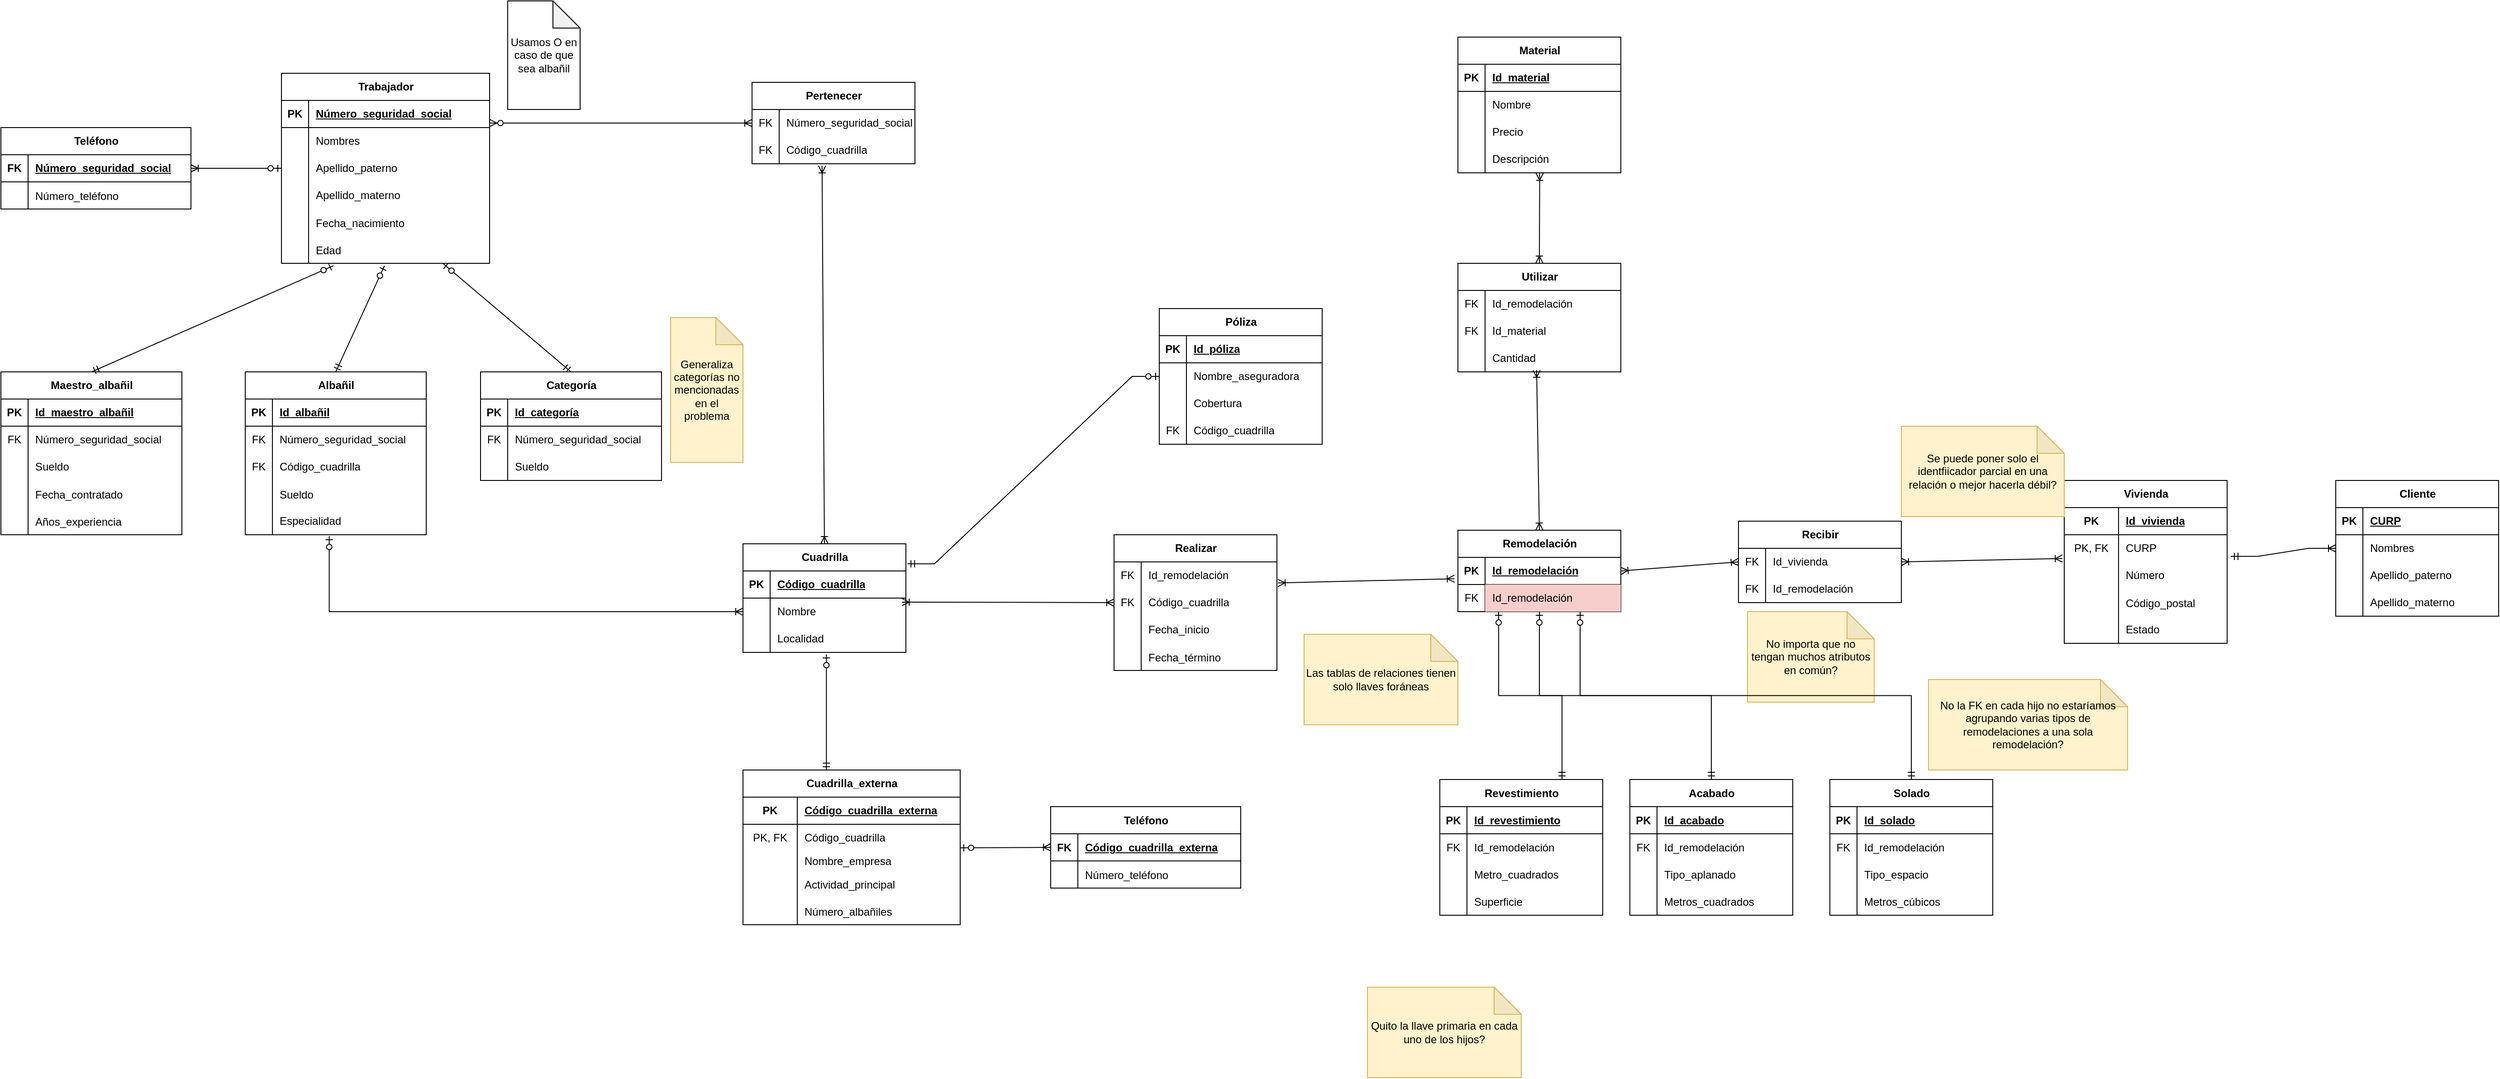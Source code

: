 <mxfile version="28.0.6">
  <diagram name="Página-1" id="X7V2jpBBvmkliidDJW7s">
    <mxGraphModel dx="3963" dy="4768" grid="1" gridSize="10" guides="1" tooltips="1" connect="1" arrows="1" fold="1" page="1" pageScale="1" pageWidth="827" pageHeight="1169" math="0" shadow="0">
      <root>
        <mxCell id="0" />
        <mxCell id="1" parent="0" />
        <mxCell id="aAy-quHwJ300prsLZWQn-1" value="Trabajador" style="shape=table;startSize=30;container=1;collapsible=1;childLayout=tableLayout;fixedRows=1;rowLines=0;fontStyle=1;align=center;resizeLast=1;html=1;" vertex="1" parent="1">
          <mxGeometry x="290" y="330" width="230" height="210" as="geometry" />
        </mxCell>
        <mxCell id="aAy-quHwJ300prsLZWQn-2" value="" style="shape=tableRow;horizontal=0;startSize=0;swimlaneHead=0;swimlaneBody=0;fillColor=none;collapsible=0;dropTarget=0;points=[[0,0.5],[1,0.5]];portConstraint=eastwest;top=0;left=0;right=0;bottom=1;" vertex="1" parent="aAy-quHwJ300prsLZWQn-1">
          <mxGeometry y="30" width="230" height="30" as="geometry" />
        </mxCell>
        <mxCell id="aAy-quHwJ300prsLZWQn-3" value="PK" style="shape=partialRectangle;connectable=0;fillColor=none;top=0;left=0;bottom=0;right=0;fontStyle=1;overflow=hidden;whiteSpace=wrap;html=1;" vertex="1" parent="aAy-quHwJ300prsLZWQn-2">
          <mxGeometry width="30" height="30" as="geometry">
            <mxRectangle width="30" height="30" as="alternateBounds" />
          </mxGeometry>
        </mxCell>
        <mxCell id="aAy-quHwJ300prsLZWQn-4" value="Número_seguridad_social" style="shape=partialRectangle;connectable=0;fillColor=none;top=0;left=0;bottom=0;right=0;align=left;spacingLeft=6;fontStyle=5;overflow=hidden;whiteSpace=wrap;html=1;" vertex="1" parent="aAy-quHwJ300prsLZWQn-2">
          <mxGeometry x="30" width="200" height="30" as="geometry">
            <mxRectangle width="200" height="30" as="alternateBounds" />
          </mxGeometry>
        </mxCell>
        <mxCell id="aAy-quHwJ300prsLZWQn-5" value="" style="shape=tableRow;horizontal=0;startSize=0;swimlaneHead=0;swimlaneBody=0;fillColor=none;collapsible=0;dropTarget=0;points=[[0,0.5],[1,0.5]];portConstraint=eastwest;top=0;left=0;right=0;bottom=0;" vertex="1" parent="aAy-quHwJ300prsLZWQn-1">
          <mxGeometry y="60" width="230" height="30" as="geometry" />
        </mxCell>
        <mxCell id="aAy-quHwJ300prsLZWQn-6" value="" style="shape=partialRectangle;connectable=0;fillColor=none;top=0;left=0;bottom=0;right=0;editable=1;overflow=hidden;whiteSpace=wrap;html=1;" vertex="1" parent="aAy-quHwJ300prsLZWQn-5">
          <mxGeometry width="30" height="30" as="geometry">
            <mxRectangle width="30" height="30" as="alternateBounds" />
          </mxGeometry>
        </mxCell>
        <mxCell id="aAy-quHwJ300prsLZWQn-7" value="Nombres" style="shape=partialRectangle;connectable=0;fillColor=none;top=0;left=0;bottom=0;right=0;align=left;spacingLeft=6;overflow=hidden;whiteSpace=wrap;html=1;" vertex="1" parent="aAy-quHwJ300prsLZWQn-5">
          <mxGeometry x="30" width="200" height="30" as="geometry">
            <mxRectangle width="200" height="30" as="alternateBounds" />
          </mxGeometry>
        </mxCell>
        <mxCell id="aAy-quHwJ300prsLZWQn-8" value="" style="shape=tableRow;horizontal=0;startSize=0;swimlaneHead=0;swimlaneBody=0;fillColor=none;collapsible=0;dropTarget=0;points=[[0,0.5],[1,0.5]];portConstraint=eastwest;top=0;left=0;right=0;bottom=0;" vertex="1" parent="aAy-quHwJ300prsLZWQn-1">
          <mxGeometry y="90" width="230" height="30" as="geometry" />
        </mxCell>
        <mxCell id="aAy-quHwJ300prsLZWQn-9" value="" style="shape=partialRectangle;connectable=0;fillColor=none;top=0;left=0;bottom=0;right=0;editable=1;overflow=hidden;whiteSpace=wrap;html=1;" vertex="1" parent="aAy-quHwJ300prsLZWQn-8">
          <mxGeometry width="30" height="30" as="geometry">
            <mxRectangle width="30" height="30" as="alternateBounds" />
          </mxGeometry>
        </mxCell>
        <mxCell id="aAy-quHwJ300prsLZWQn-10" value="Apellido_paterno" style="shape=partialRectangle;connectable=0;fillColor=none;top=0;left=0;bottom=0;right=0;align=left;spacingLeft=6;overflow=hidden;whiteSpace=wrap;html=1;" vertex="1" parent="aAy-quHwJ300prsLZWQn-8">
          <mxGeometry x="30" width="200" height="30" as="geometry">
            <mxRectangle width="200" height="30" as="alternateBounds" />
          </mxGeometry>
        </mxCell>
        <mxCell id="aAy-quHwJ300prsLZWQn-11" value="" style="shape=tableRow;horizontal=0;startSize=0;swimlaneHead=0;swimlaneBody=0;fillColor=none;collapsible=0;dropTarget=0;points=[[0,0.5],[1,0.5]];portConstraint=eastwest;top=0;left=0;right=0;bottom=0;" vertex="1" parent="aAy-quHwJ300prsLZWQn-1">
          <mxGeometry y="120" width="230" height="30" as="geometry" />
        </mxCell>
        <mxCell id="aAy-quHwJ300prsLZWQn-12" value="" style="shape=partialRectangle;connectable=0;fillColor=none;top=0;left=0;bottom=0;right=0;editable=1;overflow=hidden;whiteSpace=wrap;html=1;" vertex="1" parent="aAy-quHwJ300prsLZWQn-11">
          <mxGeometry width="30" height="30" as="geometry">
            <mxRectangle width="30" height="30" as="alternateBounds" />
          </mxGeometry>
        </mxCell>
        <mxCell id="aAy-quHwJ300prsLZWQn-13" value="Apellido_materno" style="shape=partialRectangle;connectable=0;fillColor=none;top=0;left=0;bottom=0;right=0;align=left;spacingLeft=6;overflow=hidden;whiteSpace=wrap;html=1;" vertex="1" parent="aAy-quHwJ300prsLZWQn-11">
          <mxGeometry x="30" width="200" height="30" as="geometry">
            <mxRectangle width="200" height="30" as="alternateBounds" />
          </mxGeometry>
        </mxCell>
        <mxCell id="aAy-quHwJ300prsLZWQn-15" value="" style="shape=tableRow;horizontal=0;startSize=0;swimlaneHead=0;swimlaneBody=0;fillColor=none;collapsible=0;dropTarget=0;points=[[0,0.5],[1,0.5]];portConstraint=eastwest;top=0;left=0;right=0;bottom=0;" vertex="1" parent="aAy-quHwJ300prsLZWQn-1">
          <mxGeometry y="150" width="230" height="30" as="geometry" />
        </mxCell>
        <mxCell id="aAy-quHwJ300prsLZWQn-16" value="" style="shape=partialRectangle;connectable=0;fillColor=none;top=0;left=0;bottom=0;right=0;editable=1;overflow=hidden;" vertex="1" parent="aAy-quHwJ300prsLZWQn-15">
          <mxGeometry width="30" height="30" as="geometry">
            <mxRectangle width="30" height="30" as="alternateBounds" />
          </mxGeometry>
        </mxCell>
        <mxCell id="aAy-quHwJ300prsLZWQn-17" value="Fecha_nacimiento" style="shape=partialRectangle;connectable=0;fillColor=none;top=0;left=0;bottom=0;right=0;align=left;spacingLeft=6;overflow=hidden;" vertex="1" parent="aAy-quHwJ300prsLZWQn-15">
          <mxGeometry x="30" width="200" height="30" as="geometry">
            <mxRectangle width="200" height="30" as="alternateBounds" />
          </mxGeometry>
        </mxCell>
        <mxCell id="aAy-quHwJ300prsLZWQn-26" value="" style="shape=tableRow;horizontal=0;startSize=0;swimlaneHead=0;swimlaneBody=0;fillColor=none;collapsible=0;dropTarget=0;points=[[0,0.5],[1,0.5]];portConstraint=eastwest;top=0;left=0;right=0;bottom=0;" vertex="1" parent="aAy-quHwJ300prsLZWQn-1">
          <mxGeometry y="180" width="230" height="30" as="geometry" />
        </mxCell>
        <mxCell id="aAy-quHwJ300prsLZWQn-27" value="" style="shape=partialRectangle;connectable=0;fillColor=none;top=0;left=0;bottom=0;right=0;editable=1;overflow=hidden;" vertex="1" parent="aAy-quHwJ300prsLZWQn-26">
          <mxGeometry width="30" height="30" as="geometry">
            <mxRectangle width="30" height="30" as="alternateBounds" />
          </mxGeometry>
        </mxCell>
        <mxCell id="aAy-quHwJ300prsLZWQn-28" value="Edad" style="shape=partialRectangle;connectable=0;fillColor=none;top=0;left=0;bottom=0;right=0;align=left;spacingLeft=6;overflow=hidden;" vertex="1" parent="aAy-quHwJ300prsLZWQn-26">
          <mxGeometry x="30" width="200" height="30" as="geometry">
            <mxRectangle width="200" height="30" as="alternateBounds" />
          </mxGeometry>
        </mxCell>
        <mxCell id="aAy-quHwJ300prsLZWQn-29" value="Teléfono" style="shape=table;startSize=30;container=1;collapsible=1;childLayout=tableLayout;fixedRows=1;rowLines=0;fontStyle=1;align=center;resizeLast=1;html=1;" vertex="1" parent="1">
          <mxGeometry x="-20" y="390" width="210" height="90" as="geometry" />
        </mxCell>
        <mxCell id="aAy-quHwJ300prsLZWQn-30" value="" style="shape=tableRow;horizontal=0;startSize=0;swimlaneHead=0;swimlaneBody=0;fillColor=none;collapsible=0;dropTarget=0;points=[[0,0.5],[1,0.5]];portConstraint=eastwest;top=0;left=0;right=0;bottom=1;" vertex="1" parent="aAy-quHwJ300prsLZWQn-29">
          <mxGeometry y="30" width="210" height="30" as="geometry" />
        </mxCell>
        <mxCell id="aAy-quHwJ300prsLZWQn-31" value="FK" style="shape=partialRectangle;connectable=0;fillColor=none;top=0;left=0;bottom=0;right=0;fontStyle=1;overflow=hidden;whiteSpace=wrap;html=1;" vertex="1" parent="aAy-quHwJ300prsLZWQn-30">
          <mxGeometry width="30" height="30" as="geometry">
            <mxRectangle width="30" height="30" as="alternateBounds" />
          </mxGeometry>
        </mxCell>
        <mxCell id="aAy-quHwJ300prsLZWQn-32" value="Número_seguridad_social" style="shape=partialRectangle;connectable=0;fillColor=none;top=0;left=0;bottom=0;right=0;align=left;spacingLeft=6;fontStyle=5;overflow=hidden;whiteSpace=wrap;html=1;" vertex="1" parent="aAy-quHwJ300prsLZWQn-30">
          <mxGeometry x="30" width="180" height="30" as="geometry">
            <mxRectangle width="180" height="30" as="alternateBounds" />
          </mxGeometry>
        </mxCell>
        <mxCell id="aAy-quHwJ300prsLZWQn-19" value="" style="shape=tableRow;horizontal=0;startSize=0;swimlaneHead=0;swimlaneBody=0;fillColor=none;collapsible=0;dropTarget=0;points=[[0,0.5],[1,0.5]];portConstraint=eastwest;top=0;left=0;right=0;bottom=0;" vertex="1" parent="aAy-quHwJ300prsLZWQn-29">
          <mxGeometry y="60" width="210" height="30" as="geometry" />
        </mxCell>
        <mxCell id="aAy-quHwJ300prsLZWQn-20" value="" style="shape=partialRectangle;connectable=0;fillColor=none;top=0;left=0;bottom=0;right=0;editable=1;overflow=hidden;" vertex="1" parent="aAy-quHwJ300prsLZWQn-19">
          <mxGeometry width="30" height="30" as="geometry">
            <mxRectangle width="30" height="30" as="alternateBounds" />
          </mxGeometry>
        </mxCell>
        <mxCell id="aAy-quHwJ300prsLZWQn-21" value="Número_teléfono" style="shape=partialRectangle;connectable=0;fillColor=none;top=0;left=0;bottom=0;right=0;align=left;spacingLeft=6;overflow=hidden;" vertex="1" parent="aAy-quHwJ300prsLZWQn-19">
          <mxGeometry x="30" width="180" height="30" as="geometry">
            <mxRectangle width="180" height="30" as="alternateBounds" />
          </mxGeometry>
        </mxCell>
        <mxCell id="aAy-quHwJ300prsLZWQn-47" value="Categoría" style="shape=table;startSize=30;container=1;collapsible=1;childLayout=tableLayout;fixedRows=1;rowLines=0;fontStyle=1;align=center;resizeLast=1;html=1;" vertex="1" parent="1">
          <mxGeometry x="510" y="660" width="200" height="120" as="geometry" />
        </mxCell>
        <mxCell id="aAy-quHwJ300prsLZWQn-48" value="" style="shape=tableRow;horizontal=0;startSize=0;swimlaneHead=0;swimlaneBody=0;fillColor=none;collapsible=0;dropTarget=0;points=[[0,0.5],[1,0.5]];portConstraint=eastwest;top=0;left=0;right=0;bottom=1;" vertex="1" parent="aAy-quHwJ300prsLZWQn-47">
          <mxGeometry y="30" width="200" height="30" as="geometry" />
        </mxCell>
        <mxCell id="aAy-quHwJ300prsLZWQn-49" value="PK" style="shape=partialRectangle;connectable=0;fillColor=none;top=0;left=0;bottom=0;right=0;fontStyle=1;overflow=hidden;whiteSpace=wrap;html=1;" vertex="1" parent="aAy-quHwJ300prsLZWQn-48">
          <mxGeometry width="30" height="30" as="geometry">
            <mxRectangle width="30" height="30" as="alternateBounds" />
          </mxGeometry>
        </mxCell>
        <mxCell id="aAy-quHwJ300prsLZWQn-50" value="Id_categoría" style="shape=partialRectangle;connectable=0;fillColor=none;top=0;left=0;bottom=0;right=0;align=left;spacingLeft=6;fontStyle=5;overflow=hidden;whiteSpace=wrap;html=1;" vertex="1" parent="aAy-quHwJ300prsLZWQn-48">
          <mxGeometry x="30" width="170" height="30" as="geometry">
            <mxRectangle width="170" height="30" as="alternateBounds" />
          </mxGeometry>
        </mxCell>
        <mxCell id="aAy-quHwJ300prsLZWQn-51" value="" style="shape=tableRow;horizontal=0;startSize=0;swimlaneHead=0;swimlaneBody=0;fillColor=none;collapsible=0;dropTarget=0;points=[[0,0.5],[1,0.5]];portConstraint=eastwest;top=0;left=0;right=0;bottom=0;" vertex="1" parent="aAy-quHwJ300prsLZWQn-47">
          <mxGeometry y="60" width="200" height="30" as="geometry" />
        </mxCell>
        <mxCell id="aAy-quHwJ300prsLZWQn-52" value="FK" style="shape=partialRectangle;connectable=0;fillColor=none;top=0;left=0;bottom=0;right=0;editable=1;overflow=hidden;whiteSpace=wrap;html=1;" vertex="1" parent="aAy-quHwJ300prsLZWQn-51">
          <mxGeometry width="30" height="30" as="geometry">
            <mxRectangle width="30" height="30" as="alternateBounds" />
          </mxGeometry>
        </mxCell>
        <mxCell id="aAy-quHwJ300prsLZWQn-53" value="Número_seguridad_social" style="shape=partialRectangle;connectable=0;fillColor=none;top=0;left=0;bottom=0;right=0;align=left;spacingLeft=6;overflow=hidden;whiteSpace=wrap;html=1;" vertex="1" parent="aAy-quHwJ300prsLZWQn-51">
          <mxGeometry x="30" width="170" height="30" as="geometry">
            <mxRectangle width="170" height="30" as="alternateBounds" />
          </mxGeometry>
        </mxCell>
        <mxCell id="aAy-quHwJ300prsLZWQn-54" value="" style="shape=tableRow;horizontal=0;startSize=0;swimlaneHead=0;swimlaneBody=0;fillColor=none;collapsible=0;dropTarget=0;points=[[0,0.5],[1,0.5]];portConstraint=eastwest;top=0;left=0;right=0;bottom=0;" vertex="1" parent="aAy-quHwJ300prsLZWQn-47">
          <mxGeometry y="90" width="200" height="30" as="geometry" />
        </mxCell>
        <mxCell id="aAy-quHwJ300prsLZWQn-55" value="" style="shape=partialRectangle;connectable=0;fillColor=none;top=0;left=0;bottom=0;right=0;editable=1;overflow=hidden;whiteSpace=wrap;html=1;" vertex="1" parent="aAy-quHwJ300prsLZWQn-54">
          <mxGeometry width="30" height="30" as="geometry">
            <mxRectangle width="30" height="30" as="alternateBounds" />
          </mxGeometry>
        </mxCell>
        <mxCell id="aAy-quHwJ300prsLZWQn-56" value="Sueldo" style="shape=partialRectangle;connectable=0;fillColor=none;top=0;left=0;bottom=0;right=0;align=left;spacingLeft=6;overflow=hidden;whiteSpace=wrap;html=1;" vertex="1" parent="aAy-quHwJ300prsLZWQn-54">
          <mxGeometry x="30" width="170" height="30" as="geometry">
            <mxRectangle width="170" height="30" as="alternateBounds" />
          </mxGeometry>
        </mxCell>
        <mxCell id="aAy-quHwJ300prsLZWQn-60" value="Generaliza categorías no mencionadas en el problema" style="shape=note;whiteSpace=wrap;html=1;backgroundOutline=1;darkOpacity=0.05;fillColor=#fff2cc;strokeColor=#d6b656;" vertex="1" parent="1">
          <mxGeometry x="720" y="600" width="80" height="160" as="geometry" />
        </mxCell>
        <mxCell id="aAy-quHwJ300prsLZWQn-61" value="Albañil" style="shape=table;startSize=30;container=1;collapsible=1;childLayout=tableLayout;fixedRows=1;rowLines=0;fontStyle=1;align=center;resizeLast=1;html=1;" vertex="1" parent="1">
          <mxGeometry x="250" y="660" width="200" height="180" as="geometry" />
        </mxCell>
        <mxCell id="aAy-quHwJ300prsLZWQn-62" value="" style="shape=tableRow;horizontal=0;startSize=0;swimlaneHead=0;swimlaneBody=0;fillColor=none;collapsible=0;dropTarget=0;points=[[0,0.5],[1,0.5]];portConstraint=eastwest;top=0;left=0;right=0;bottom=1;" vertex="1" parent="aAy-quHwJ300prsLZWQn-61">
          <mxGeometry y="30" width="200" height="30" as="geometry" />
        </mxCell>
        <mxCell id="aAy-quHwJ300prsLZWQn-63" value="PK" style="shape=partialRectangle;connectable=0;fillColor=none;top=0;left=0;bottom=0;right=0;fontStyle=1;overflow=hidden;whiteSpace=wrap;html=1;" vertex="1" parent="aAy-quHwJ300prsLZWQn-62">
          <mxGeometry width="30" height="30" as="geometry">
            <mxRectangle width="30" height="30" as="alternateBounds" />
          </mxGeometry>
        </mxCell>
        <mxCell id="aAy-quHwJ300prsLZWQn-64" value="Id_albañil" style="shape=partialRectangle;connectable=0;fillColor=none;top=0;left=0;bottom=0;right=0;align=left;spacingLeft=6;fontStyle=5;overflow=hidden;whiteSpace=wrap;html=1;" vertex="1" parent="aAy-quHwJ300prsLZWQn-62">
          <mxGeometry x="30" width="170" height="30" as="geometry">
            <mxRectangle width="170" height="30" as="alternateBounds" />
          </mxGeometry>
        </mxCell>
        <mxCell id="aAy-quHwJ300prsLZWQn-65" value="" style="shape=tableRow;horizontal=0;startSize=0;swimlaneHead=0;swimlaneBody=0;fillColor=none;collapsible=0;dropTarget=0;points=[[0,0.5],[1,0.5]];portConstraint=eastwest;top=0;left=0;right=0;bottom=0;" vertex="1" parent="aAy-quHwJ300prsLZWQn-61">
          <mxGeometry y="60" width="200" height="30" as="geometry" />
        </mxCell>
        <mxCell id="aAy-quHwJ300prsLZWQn-66" value="FK" style="shape=partialRectangle;connectable=0;fillColor=none;top=0;left=0;bottom=0;right=0;editable=1;overflow=hidden;whiteSpace=wrap;html=1;" vertex="1" parent="aAy-quHwJ300prsLZWQn-65">
          <mxGeometry width="30" height="30" as="geometry">
            <mxRectangle width="30" height="30" as="alternateBounds" />
          </mxGeometry>
        </mxCell>
        <mxCell id="aAy-quHwJ300prsLZWQn-67" value="Número_seguridad_social" style="shape=partialRectangle;connectable=0;fillColor=none;top=0;left=0;bottom=0;right=0;align=left;spacingLeft=6;overflow=hidden;whiteSpace=wrap;html=1;" vertex="1" parent="aAy-quHwJ300prsLZWQn-65">
          <mxGeometry x="30" width="170" height="30" as="geometry">
            <mxRectangle width="170" height="30" as="alternateBounds" />
          </mxGeometry>
        </mxCell>
        <mxCell id="aAy-quHwJ300prsLZWQn-115" value="" style="shape=tableRow;horizontal=0;startSize=0;swimlaneHead=0;swimlaneBody=0;fillColor=none;collapsible=0;dropTarget=0;points=[[0,0.5],[1,0.5]];portConstraint=eastwest;top=0;left=0;right=0;bottom=0;" vertex="1" parent="aAy-quHwJ300prsLZWQn-61">
          <mxGeometry y="90" width="200" height="30" as="geometry" />
        </mxCell>
        <mxCell id="aAy-quHwJ300prsLZWQn-116" value="FK" style="shape=partialRectangle;connectable=0;fillColor=none;top=0;left=0;bottom=0;right=0;fontStyle=0;overflow=hidden;whiteSpace=wrap;html=1;" vertex="1" parent="aAy-quHwJ300prsLZWQn-115">
          <mxGeometry width="30" height="30" as="geometry">
            <mxRectangle width="30" height="30" as="alternateBounds" />
          </mxGeometry>
        </mxCell>
        <mxCell id="aAy-quHwJ300prsLZWQn-117" value="Código_cuadrilla" style="shape=partialRectangle;connectable=0;fillColor=none;top=0;left=0;bottom=0;right=0;align=left;spacingLeft=6;fontStyle=0;overflow=hidden;whiteSpace=wrap;html=1;" vertex="1" parent="aAy-quHwJ300prsLZWQn-115">
          <mxGeometry x="30" width="170" height="30" as="geometry">
            <mxRectangle width="170" height="30" as="alternateBounds" />
          </mxGeometry>
        </mxCell>
        <mxCell id="aAy-quHwJ300prsLZWQn-90" value="" style="shape=tableRow;horizontal=0;startSize=0;swimlaneHead=0;swimlaneBody=0;fillColor=none;collapsible=0;dropTarget=0;points=[[0,0.5],[1,0.5]];portConstraint=eastwest;top=0;left=0;right=0;bottom=0;" vertex="1" parent="aAy-quHwJ300prsLZWQn-61">
          <mxGeometry y="120" width="200" height="30" as="geometry" />
        </mxCell>
        <mxCell id="aAy-quHwJ300prsLZWQn-91" value="" style="shape=partialRectangle;connectable=0;fillColor=none;top=0;left=0;bottom=0;right=0;editable=1;overflow=hidden;" vertex="1" parent="aAy-quHwJ300prsLZWQn-90">
          <mxGeometry width="30" height="30" as="geometry">
            <mxRectangle width="30" height="30" as="alternateBounds" />
          </mxGeometry>
        </mxCell>
        <mxCell id="aAy-quHwJ300prsLZWQn-92" value="Sueldo" style="shape=partialRectangle;connectable=0;fillColor=none;top=0;left=0;bottom=0;right=0;align=left;spacingLeft=6;overflow=hidden;" vertex="1" parent="aAy-quHwJ300prsLZWQn-90">
          <mxGeometry x="30" width="170" height="30" as="geometry">
            <mxRectangle width="170" height="30" as="alternateBounds" />
          </mxGeometry>
        </mxCell>
        <mxCell id="aAy-quHwJ300prsLZWQn-68" value="" style="shape=tableRow;horizontal=0;startSize=0;swimlaneHead=0;swimlaneBody=0;fillColor=none;collapsible=0;dropTarget=0;points=[[0,0.5],[1,0.5]];portConstraint=eastwest;top=0;left=0;right=0;bottom=0;" vertex="1" parent="aAy-quHwJ300prsLZWQn-61">
          <mxGeometry y="150" width="200" height="30" as="geometry" />
        </mxCell>
        <mxCell id="aAy-quHwJ300prsLZWQn-69" value="" style="shape=partialRectangle;connectable=0;fillColor=none;top=0;left=0;bottom=0;right=0;editable=1;overflow=hidden;whiteSpace=wrap;html=1;" vertex="1" parent="aAy-quHwJ300prsLZWQn-68">
          <mxGeometry width="30" height="30" as="geometry">
            <mxRectangle width="30" height="30" as="alternateBounds" />
          </mxGeometry>
        </mxCell>
        <mxCell id="aAy-quHwJ300prsLZWQn-70" value="Especialidad" style="shape=partialRectangle;connectable=0;fillColor=none;top=0;left=0;bottom=0;right=0;align=left;spacingLeft=6;overflow=hidden;whiteSpace=wrap;html=1;" vertex="1" parent="aAy-quHwJ300prsLZWQn-68">
          <mxGeometry x="30" width="170" height="30" as="geometry">
            <mxRectangle width="170" height="30" as="alternateBounds" />
          </mxGeometry>
        </mxCell>
        <mxCell id="aAy-quHwJ300prsLZWQn-71" value="Maestro_albañil" style="shape=table;startSize=30;container=1;collapsible=1;childLayout=tableLayout;fixedRows=1;rowLines=0;fontStyle=1;align=center;resizeLast=1;html=1;" vertex="1" parent="1">
          <mxGeometry x="-20" y="660" width="200" height="180" as="geometry" />
        </mxCell>
        <mxCell id="aAy-quHwJ300prsLZWQn-72" value="" style="shape=tableRow;horizontal=0;startSize=0;swimlaneHead=0;swimlaneBody=0;fillColor=none;collapsible=0;dropTarget=0;points=[[0,0.5],[1,0.5]];portConstraint=eastwest;top=0;left=0;right=0;bottom=1;" vertex="1" parent="aAy-quHwJ300prsLZWQn-71">
          <mxGeometry y="30" width="200" height="30" as="geometry" />
        </mxCell>
        <mxCell id="aAy-quHwJ300prsLZWQn-73" value="PK" style="shape=partialRectangle;connectable=0;fillColor=none;top=0;left=0;bottom=0;right=0;fontStyle=1;overflow=hidden;whiteSpace=wrap;html=1;" vertex="1" parent="aAy-quHwJ300prsLZWQn-72">
          <mxGeometry width="30" height="30" as="geometry">
            <mxRectangle width="30" height="30" as="alternateBounds" />
          </mxGeometry>
        </mxCell>
        <mxCell id="aAy-quHwJ300prsLZWQn-74" value="Id_maestro_albañil" style="shape=partialRectangle;connectable=0;fillColor=none;top=0;left=0;bottom=0;right=0;align=left;spacingLeft=6;fontStyle=5;overflow=hidden;whiteSpace=wrap;html=1;" vertex="1" parent="aAy-quHwJ300prsLZWQn-72">
          <mxGeometry x="30" width="170" height="30" as="geometry">
            <mxRectangle width="170" height="30" as="alternateBounds" />
          </mxGeometry>
        </mxCell>
        <mxCell id="aAy-quHwJ300prsLZWQn-75" value="" style="shape=tableRow;horizontal=0;startSize=0;swimlaneHead=0;swimlaneBody=0;fillColor=none;collapsible=0;dropTarget=0;points=[[0,0.5],[1,0.5]];portConstraint=eastwest;top=0;left=0;right=0;bottom=0;" vertex="1" parent="aAy-quHwJ300prsLZWQn-71">
          <mxGeometry y="60" width="200" height="30" as="geometry" />
        </mxCell>
        <mxCell id="aAy-quHwJ300prsLZWQn-76" value="FK" style="shape=partialRectangle;connectable=0;fillColor=none;top=0;left=0;bottom=0;right=0;editable=1;overflow=hidden;whiteSpace=wrap;html=1;" vertex="1" parent="aAy-quHwJ300prsLZWQn-75">
          <mxGeometry width="30" height="30" as="geometry">
            <mxRectangle width="30" height="30" as="alternateBounds" />
          </mxGeometry>
        </mxCell>
        <mxCell id="aAy-quHwJ300prsLZWQn-77" value="Número_seguridad_social" style="shape=partialRectangle;connectable=0;fillColor=none;top=0;left=0;bottom=0;right=0;align=left;spacingLeft=6;overflow=hidden;whiteSpace=wrap;html=1;" vertex="1" parent="aAy-quHwJ300prsLZWQn-75">
          <mxGeometry x="30" width="170" height="30" as="geometry">
            <mxRectangle width="170" height="30" as="alternateBounds" />
          </mxGeometry>
        </mxCell>
        <mxCell id="aAy-quHwJ300prsLZWQn-78" value="" style="shape=tableRow;horizontal=0;startSize=0;swimlaneHead=0;swimlaneBody=0;fillColor=none;collapsible=0;dropTarget=0;points=[[0,0.5],[1,0.5]];portConstraint=eastwest;top=0;left=0;right=0;bottom=0;" vertex="1" parent="aAy-quHwJ300prsLZWQn-71">
          <mxGeometry y="90" width="200" height="30" as="geometry" />
        </mxCell>
        <mxCell id="aAy-quHwJ300prsLZWQn-79" value="" style="shape=partialRectangle;connectable=0;fillColor=none;top=0;left=0;bottom=0;right=0;editable=1;overflow=hidden;whiteSpace=wrap;html=1;" vertex="1" parent="aAy-quHwJ300prsLZWQn-78">
          <mxGeometry width="30" height="30" as="geometry">
            <mxRectangle width="30" height="30" as="alternateBounds" />
          </mxGeometry>
        </mxCell>
        <mxCell id="aAy-quHwJ300prsLZWQn-80" value="Sueldo" style="shape=partialRectangle;connectable=0;fillColor=none;top=0;left=0;bottom=0;right=0;align=left;spacingLeft=6;overflow=hidden;whiteSpace=wrap;html=1;" vertex="1" parent="aAy-quHwJ300prsLZWQn-78">
          <mxGeometry x="30" width="170" height="30" as="geometry">
            <mxRectangle width="170" height="30" as="alternateBounds" />
          </mxGeometry>
        </mxCell>
        <mxCell id="aAy-quHwJ300prsLZWQn-82" value="" style="shape=tableRow;horizontal=0;startSize=0;swimlaneHead=0;swimlaneBody=0;fillColor=none;collapsible=0;dropTarget=0;points=[[0,0.5],[1,0.5]];portConstraint=eastwest;top=0;left=0;right=0;bottom=0;" vertex="1" parent="aAy-quHwJ300prsLZWQn-71">
          <mxGeometry y="120" width="200" height="30" as="geometry" />
        </mxCell>
        <mxCell id="aAy-quHwJ300prsLZWQn-83" value="" style="shape=partialRectangle;connectable=0;fillColor=none;top=0;left=0;bottom=0;right=0;editable=1;overflow=hidden;" vertex="1" parent="aAy-quHwJ300prsLZWQn-82">
          <mxGeometry width="30" height="30" as="geometry">
            <mxRectangle width="30" height="30" as="alternateBounds" />
          </mxGeometry>
        </mxCell>
        <mxCell id="aAy-quHwJ300prsLZWQn-84" value="Fecha_contratado" style="shape=partialRectangle;connectable=0;fillColor=none;top=0;left=0;bottom=0;right=0;align=left;spacingLeft=6;overflow=hidden;" vertex="1" parent="aAy-quHwJ300prsLZWQn-82">
          <mxGeometry x="30" width="170" height="30" as="geometry">
            <mxRectangle width="170" height="30" as="alternateBounds" />
          </mxGeometry>
        </mxCell>
        <mxCell id="aAy-quHwJ300prsLZWQn-86" value="" style="shape=tableRow;horizontal=0;startSize=0;swimlaneHead=0;swimlaneBody=0;fillColor=none;collapsible=0;dropTarget=0;points=[[0,0.5],[1,0.5]];portConstraint=eastwest;top=0;left=0;right=0;bottom=0;" vertex="1" parent="aAy-quHwJ300prsLZWQn-71">
          <mxGeometry y="150" width="200" height="30" as="geometry" />
        </mxCell>
        <mxCell id="aAy-quHwJ300prsLZWQn-87" value="" style="shape=partialRectangle;connectable=0;fillColor=none;top=0;left=0;bottom=0;right=0;editable=1;overflow=hidden;" vertex="1" parent="aAy-quHwJ300prsLZWQn-86">
          <mxGeometry width="30" height="30" as="geometry">
            <mxRectangle width="30" height="30" as="alternateBounds" />
          </mxGeometry>
        </mxCell>
        <mxCell id="aAy-quHwJ300prsLZWQn-88" value="Años_experiencia" style="shape=partialRectangle;connectable=0;fillColor=none;top=0;left=0;bottom=0;right=0;align=left;spacingLeft=6;overflow=hidden;" vertex="1" parent="aAy-quHwJ300prsLZWQn-86">
          <mxGeometry x="30" width="170" height="30" as="geometry">
            <mxRectangle width="170" height="30" as="alternateBounds" />
          </mxGeometry>
        </mxCell>
        <mxCell id="aAy-quHwJ300prsLZWQn-94" value="" style="edgeStyle=entityRelationEdgeStyle;fontSize=12;html=1;endArrow=ERoneToMany;startArrow=ERzeroToOne;rounded=0;entryX=1;entryY=0.5;entryDx=0;entryDy=0;exitX=0;exitY=0.5;exitDx=0;exitDy=0;" edge="1" parent="1" source="aAy-quHwJ300prsLZWQn-8" target="aAy-quHwJ300prsLZWQn-30">
          <mxGeometry width="100" height="100" relative="1" as="geometry">
            <mxPoint x="320" y="740" as="sourcePoint" />
            <mxPoint x="420" y="640" as="targetPoint" />
          </mxGeometry>
        </mxCell>
        <mxCell id="aAy-quHwJ300prsLZWQn-99" value="Cuadrilla" style="shape=table;startSize=30;container=1;collapsible=1;childLayout=tableLayout;fixedRows=1;rowLines=0;fontStyle=1;align=center;resizeLast=1;html=1;" vertex="1" parent="1">
          <mxGeometry x="800" y="850" width="180" height="120" as="geometry" />
        </mxCell>
        <mxCell id="aAy-quHwJ300prsLZWQn-100" value="" style="shape=tableRow;horizontal=0;startSize=0;swimlaneHead=0;swimlaneBody=0;fillColor=none;collapsible=0;dropTarget=0;points=[[0,0.5],[1,0.5]];portConstraint=eastwest;top=0;left=0;right=0;bottom=1;" vertex="1" parent="aAy-quHwJ300prsLZWQn-99">
          <mxGeometry y="30" width="180" height="30" as="geometry" />
        </mxCell>
        <mxCell id="aAy-quHwJ300prsLZWQn-101" value="PK" style="shape=partialRectangle;connectable=0;fillColor=none;top=0;left=0;bottom=0;right=0;fontStyle=1;overflow=hidden;whiteSpace=wrap;html=1;" vertex="1" parent="aAy-quHwJ300prsLZWQn-100">
          <mxGeometry width="30" height="30" as="geometry">
            <mxRectangle width="30" height="30" as="alternateBounds" />
          </mxGeometry>
        </mxCell>
        <mxCell id="aAy-quHwJ300prsLZWQn-102" value="Código_cuadrilla" style="shape=partialRectangle;connectable=0;fillColor=none;top=0;left=0;bottom=0;right=0;align=left;spacingLeft=6;fontStyle=5;overflow=hidden;whiteSpace=wrap;html=1;" vertex="1" parent="aAy-quHwJ300prsLZWQn-100">
          <mxGeometry x="30" width="150" height="30" as="geometry">
            <mxRectangle width="150" height="30" as="alternateBounds" />
          </mxGeometry>
        </mxCell>
        <mxCell id="aAy-quHwJ300prsLZWQn-103" value="" style="shape=tableRow;horizontal=0;startSize=0;swimlaneHead=0;swimlaneBody=0;fillColor=none;collapsible=0;dropTarget=0;points=[[0,0.5],[1,0.5]];portConstraint=eastwest;top=0;left=0;right=0;bottom=0;" vertex="1" parent="aAy-quHwJ300prsLZWQn-99">
          <mxGeometry y="60" width="180" height="30" as="geometry" />
        </mxCell>
        <mxCell id="aAy-quHwJ300prsLZWQn-104" value="" style="shape=partialRectangle;connectable=0;fillColor=none;top=0;left=0;bottom=0;right=0;editable=1;overflow=hidden;whiteSpace=wrap;html=1;" vertex="1" parent="aAy-quHwJ300prsLZWQn-103">
          <mxGeometry width="30" height="30" as="geometry">
            <mxRectangle width="30" height="30" as="alternateBounds" />
          </mxGeometry>
        </mxCell>
        <mxCell id="aAy-quHwJ300prsLZWQn-105" value="Nombre" style="shape=partialRectangle;connectable=0;fillColor=none;top=0;left=0;bottom=0;right=0;align=left;spacingLeft=6;overflow=hidden;whiteSpace=wrap;html=1;" vertex="1" parent="aAy-quHwJ300prsLZWQn-103">
          <mxGeometry x="30" width="150" height="30" as="geometry">
            <mxRectangle width="150" height="30" as="alternateBounds" />
          </mxGeometry>
        </mxCell>
        <mxCell id="aAy-quHwJ300prsLZWQn-106" value="" style="shape=tableRow;horizontal=0;startSize=0;swimlaneHead=0;swimlaneBody=0;fillColor=none;collapsible=0;dropTarget=0;points=[[0,0.5],[1,0.5]];portConstraint=eastwest;top=0;left=0;right=0;bottom=0;" vertex="1" parent="aAy-quHwJ300prsLZWQn-99">
          <mxGeometry y="90" width="180" height="30" as="geometry" />
        </mxCell>
        <mxCell id="aAy-quHwJ300prsLZWQn-107" value="" style="shape=partialRectangle;connectable=0;fillColor=none;top=0;left=0;bottom=0;right=0;editable=1;overflow=hidden;whiteSpace=wrap;html=1;" vertex="1" parent="aAy-quHwJ300prsLZWQn-106">
          <mxGeometry width="30" height="30" as="geometry">
            <mxRectangle width="30" height="30" as="alternateBounds" />
          </mxGeometry>
        </mxCell>
        <mxCell id="aAy-quHwJ300prsLZWQn-108" value="Localidad" style="shape=partialRectangle;connectable=0;fillColor=none;top=0;left=0;bottom=0;right=0;align=left;spacingLeft=6;overflow=hidden;whiteSpace=wrap;html=1;" vertex="1" parent="aAy-quHwJ300prsLZWQn-106">
          <mxGeometry x="30" width="150" height="30" as="geometry">
            <mxRectangle width="150" height="30" as="alternateBounds" />
          </mxGeometry>
        </mxCell>
        <mxCell id="aAy-quHwJ300prsLZWQn-112" value="" style="edgeStyle=entityRelationEdgeStyle;fontSize=12;html=1;endArrow=ERoneToMany;startArrow=ERzeroToMany;rounded=0;exitX=1;exitY=0.833;exitDx=0;exitDy=0;exitPerimeter=0;" edge="1" parent="1" source="aAy-quHwJ300prsLZWQn-2" target="aAy-quHwJ300prsLZWQn-119">
          <mxGeometry width="100" height="100" relative="1" as="geometry">
            <mxPoint x="640" y="560" as="sourcePoint" />
            <mxPoint x="700" y="400" as="targetPoint" />
          </mxGeometry>
        </mxCell>
        <mxCell id="aAy-quHwJ300prsLZWQn-113" value="Usamos O en caso de que sea albañil" style="shape=note;whiteSpace=wrap;html=1;backgroundOutline=1;darkOpacity=0.05;" vertex="1" parent="1">
          <mxGeometry x="540" y="250" width="80" height="120" as="geometry" />
        </mxCell>
        <mxCell id="aAy-quHwJ300prsLZWQn-118" value="" style="edgeStyle=orthogonalEdgeStyle;fontSize=12;html=1;endArrow=ERoneToMany;startArrow=ERzeroToOne;rounded=0;exitX=0.464;exitY=1.051;exitDx=0;exitDy=0;exitPerimeter=0;entryX=0;entryY=0.5;entryDx=0;entryDy=0;" edge="1" parent="1" source="aAy-quHwJ300prsLZWQn-68" target="aAy-quHwJ300prsLZWQn-103">
          <mxGeometry width="100" height="100" relative="1" as="geometry">
            <mxPoint x="640" y="560" as="sourcePoint" />
            <mxPoint x="740" y="460" as="targetPoint" />
            <Array as="points">
              <mxPoint x="343" y="925" />
            </Array>
          </mxGeometry>
        </mxCell>
        <mxCell id="aAy-quHwJ300prsLZWQn-119" value="Pertenecer" style="shape=table;startSize=30;container=1;collapsible=1;childLayout=tableLayout;fixedRows=1;rowLines=0;fontStyle=1;align=center;resizeLast=1;html=1;" vertex="1" parent="1">
          <mxGeometry x="810" y="340" width="180" height="90" as="geometry" />
        </mxCell>
        <mxCell id="aAy-quHwJ300prsLZWQn-132" value="" style="shape=tableRow;horizontal=0;startSize=0;swimlaneHead=0;swimlaneBody=0;fillColor=none;collapsible=0;dropTarget=0;points=[[0,0.5],[1,0.5]];portConstraint=eastwest;top=0;left=0;right=0;bottom=0;" vertex="1" parent="aAy-quHwJ300prsLZWQn-119">
          <mxGeometry y="30" width="180" height="30" as="geometry" />
        </mxCell>
        <mxCell id="aAy-quHwJ300prsLZWQn-133" value="FK" style="shape=partialRectangle;connectable=0;fillColor=none;top=0;left=0;bottom=0;right=0;fontStyle=0;overflow=hidden;whiteSpace=wrap;html=1;" vertex="1" parent="aAy-quHwJ300prsLZWQn-132">
          <mxGeometry width="30" height="30" as="geometry">
            <mxRectangle width="30" height="30" as="alternateBounds" />
          </mxGeometry>
        </mxCell>
        <mxCell id="aAy-quHwJ300prsLZWQn-134" value="Número_seguridad_social" style="shape=partialRectangle;connectable=0;fillColor=none;top=0;left=0;bottom=0;right=0;align=left;spacingLeft=6;fontStyle=0;overflow=hidden;whiteSpace=wrap;html=1;" vertex="1" parent="aAy-quHwJ300prsLZWQn-132">
          <mxGeometry x="30" width="150" height="30" as="geometry">
            <mxRectangle width="150" height="30" as="alternateBounds" />
          </mxGeometry>
        </mxCell>
        <mxCell id="aAy-quHwJ300prsLZWQn-123" value="" style="shape=tableRow;horizontal=0;startSize=0;swimlaneHead=0;swimlaneBody=0;fillColor=none;collapsible=0;dropTarget=0;points=[[0,0.5],[1,0.5]];portConstraint=eastwest;top=0;left=0;right=0;bottom=0;" vertex="1" parent="aAy-quHwJ300prsLZWQn-119">
          <mxGeometry y="60" width="180" height="30" as="geometry" />
        </mxCell>
        <mxCell id="aAy-quHwJ300prsLZWQn-124" value="FK" style="shape=partialRectangle;connectable=0;fillColor=none;top=0;left=0;bottom=0;right=0;editable=1;overflow=hidden;whiteSpace=wrap;html=1;" vertex="1" parent="aAy-quHwJ300prsLZWQn-123">
          <mxGeometry width="30" height="30" as="geometry">
            <mxRectangle width="30" height="30" as="alternateBounds" />
          </mxGeometry>
        </mxCell>
        <mxCell id="aAy-quHwJ300prsLZWQn-125" value="Código_cuadrilla" style="shape=partialRectangle;connectable=0;fillColor=none;top=0;left=0;bottom=0;right=0;align=left;spacingLeft=6;overflow=hidden;whiteSpace=wrap;html=1;" vertex="1" parent="aAy-quHwJ300prsLZWQn-123">
          <mxGeometry x="30" width="150" height="30" as="geometry">
            <mxRectangle width="150" height="30" as="alternateBounds" />
          </mxGeometry>
        </mxCell>
        <mxCell id="aAy-quHwJ300prsLZWQn-138" value="" style="fontSize=12;html=1;endArrow=ERoneToMany;startArrow=ERoneToMany;rounded=0;entryX=0.43;entryY=1.071;entryDx=0;entryDy=0;entryPerimeter=0;exitX=0.5;exitY=0;exitDx=0;exitDy=0;" edge="1" parent="1" source="aAy-quHwJ300prsLZWQn-99" target="aAy-quHwJ300prsLZWQn-123">
          <mxGeometry width="100" height="100" relative="1" as="geometry">
            <mxPoint x="640" y="560" as="sourcePoint" />
            <mxPoint x="740" y="460" as="targetPoint" />
          </mxGeometry>
        </mxCell>
        <mxCell id="aAy-quHwJ300prsLZWQn-139" value="Cuadrilla_externa" style="shape=table;startSize=30;container=1;collapsible=1;childLayout=tableLayout;fixedRows=1;rowLines=0;fontStyle=1;align=center;resizeLast=1;html=1;" vertex="1" parent="1">
          <mxGeometry x="800" y="1100" width="240" height="171" as="geometry" />
        </mxCell>
        <mxCell id="aAy-quHwJ300prsLZWQn-140" value="" style="shape=tableRow;horizontal=0;startSize=0;swimlaneHead=0;swimlaneBody=0;fillColor=none;collapsible=0;dropTarget=0;points=[[0,0.5],[1,0.5]];portConstraint=eastwest;top=0;left=0;right=0;bottom=1;" vertex="1" parent="aAy-quHwJ300prsLZWQn-139">
          <mxGeometry y="30" width="240" height="30" as="geometry" />
        </mxCell>
        <mxCell id="aAy-quHwJ300prsLZWQn-141" value="PK" style="shape=partialRectangle;connectable=0;fillColor=none;top=0;left=0;bottom=0;right=0;fontStyle=1;overflow=hidden;whiteSpace=wrap;html=1;" vertex="1" parent="aAy-quHwJ300prsLZWQn-140">
          <mxGeometry width="60" height="30" as="geometry">
            <mxRectangle width="60" height="30" as="alternateBounds" />
          </mxGeometry>
        </mxCell>
        <mxCell id="aAy-quHwJ300prsLZWQn-142" value="Código_cuadrilla_externa" style="shape=partialRectangle;connectable=0;fillColor=none;top=0;left=0;bottom=0;right=0;align=left;spacingLeft=6;fontStyle=5;overflow=hidden;whiteSpace=wrap;html=1;" vertex="1" parent="aAy-quHwJ300prsLZWQn-140">
          <mxGeometry x="60" width="180" height="30" as="geometry">
            <mxRectangle width="180" height="30" as="alternateBounds" />
          </mxGeometry>
        </mxCell>
        <mxCell id="aAy-quHwJ300prsLZWQn-143" value="" style="shape=tableRow;horizontal=0;startSize=0;swimlaneHead=0;swimlaneBody=0;fillColor=none;collapsible=0;dropTarget=0;points=[[0,0.5],[1,0.5]];portConstraint=eastwest;top=0;left=0;right=0;bottom=0;" vertex="1" parent="aAy-quHwJ300prsLZWQn-139">
          <mxGeometry y="60" width="240" height="30" as="geometry" />
        </mxCell>
        <mxCell id="aAy-quHwJ300prsLZWQn-144" value="PK, FK" style="shape=partialRectangle;connectable=0;fillColor=none;top=0;left=0;bottom=0;right=0;editable=1;overflow=hidden;whiteSpace=wrap;html=1;" vertex="1" parent="aAy-quHwJ300prsLZWQn-143">
          <mxGeometry width="60" height="30" as="geometry">
            <mxRectangle width="60" height="30" as="alternateBounds" />
          </mxGeometry>
        </mxCell>
        <mxCell id="aAy-quHwJ300prsLZWQn-145" value="Código_cuadrilla" style="shape=partialRectangle;connectable=0;fillColor=none;top=0;left=0;bottom=0;right=0;align=left;spacingLeft=6;overflow=hidden;whiteSpace=wrap;html=1;" vertex="1" parent="aAy-quHwJ300prsLZWQn-143">
          <mxGeometry x="60" width="180" height="30" as="geometry">
            <mxRectangle width="180" height="30" as="alternateBounds" />
          </mxGeometry>
        </mxCell>
        <mxCell id="aAy-quHwJ300prsLZWQn-146" value="" style="shape=tableRow;horizontal=0;startSize=0;swimlaneHead=0;swimlaneBody=0;fillColor=none;collapsible=0;dropTarget=0;points=[[0,0.5],[1,0.5]];portConstraint=eastwest;top=0;left=0;right=0;bottom=0;" vertex="1" parent="aAy-quHwJ300prsLZWQn-139">
          <mxGeometry y="90" width="240" height="21" as="geometry" />
        </mxCell>
        <mxCell id="aAy-quHwJ300prsLZWQn-147" value="" style="shape=partialRectangle;connectable=0;fillColor=none;top=0;left=0;bottom=0;right=0;editable=1;overflow=hidden;whiteSpace=wrap;html=1;" vertex="1" parent="aAy-quHwJ300prsLZWQn-146">
          <mxGeometry width="60" height="21" as="geometry">
            <mxRectangle width="60" height="21" as="alternateBounds" />
          </mxGeometry>
        </mxCell>
        <mxCell id="aAy-quHwJ300prsLZWQn-148" value="Nombre_empresa" style="shape=partialRectangle;connectable=0;fillColor=none;top=0;left=0;bottom=0;right=0;align=left;spacingLeft=6;overflow=hidden;whiteSpace=wrap;html=1;" vertex="1" parent="aAy-quHwJ300prsLZWQn-146">
          <mxGeometry x="60" width="180" height="21" as="geometry">
            <mxRectangle width="180" height="21" as="alternateBounds" />
          </mxGeometry>
        </mxCell>
        <mxCell id="aAy-quHwJ300prsLZWQn-162" value="" style="shape=tableRow;horizontal=0;startSize=0;swimlaneHead=0;swimlaneBody=0;fillColor=none;collapsible=0;dropTarget=0;points=[[0,0.5],[1,0.5]];portConstraint=eastwest;top=0;left=0;right=0;bottom=0;" vertex="1" parent="aAy-quHwJ300prsLZWQn-139">
          <mxGeometry y="111" width="240" height="30" as="geometry" />
        </mxCell>
        <mxCell id="aAy-quHwJ300prsLZWQn-163" value="" style="shape=partialRectangle;connectable=0;fillColor=none;top=0;left=0;bottom=0;right=0;editable=1;overflow=hidden;" vertex="1" parent="aAy-quHwJ300prsLZWQn-162">
          <mxGeometry width="60" height="30" as="geometry">
            <mxRectangle width="60" height="30" as="alternateBounds" />
          </mxGeometry>
        </mxCell>
        <mxCell id="aAy-quHwJ300prsLZWQn-164" value="Actividad_principal" style="shape=partialRectangle;connectable=0;fillColor=none;top=0;left=0;bottom=0;right=0;align=left;spacingLeft=6;overflow=hidden;" vertex="1" parent="aAy-quHwJ300prsLZWQn-162">
          <mxGeometry x="60" width="180" height="30" as="geometry">
            <mxRectangle width="180" height="30" as="alternateBounds" />
          </mxGeometry>
        </mxCell>
        <mxCell id="aAy-quHwJ300prsLZWQn-158" value="" style="shape=tableRow;horizontal=0;startSize=0;swimlaneHead=0;swimlaneBody=0;fillColor=none;collapsible=0;dropTarget=0;points=[[0,0.5],[1,0.5]];portConstraint=eastwest;top=0;left=0;right=0;bottom=0;" vertex="1" parent="aAy-quHwJ300prsLZWQn-139">
          <mxGeometry y="141" width="240" height="30" as="geometry" />
        </mxCell>
        <mxCell id="aAy-quHwJ300prsLZWQn-159" value="" style="shape=partialRectangle;connectable=0;fillColor=none;top=0;left=0;bottom=0;right=0;editable=1;overflow=hidden;" vertex="1" parent="aAy-quHwJ300prsLZWQn-158">
          <mxGeometry width="60" height="30" as="geometry">
            <mxRectangle width="60" height="30" as="alternateBounds" />
          </mxGeometry>
        </mxCell>
        <mxCell id="aAy-quHwJ300prsLZWQn-160" value="Número_albañiles" style="shape=partialRectangle;connectable=0;fillColor=none;top=0;left=0;bottom=0;right=0;align=left;spacingLeft=6;overflow=hidden;" vertex="1" parent="aAy-quHwJ300prsLZWQn-158">
          <mxGeometry x="60" width="180" height="30" as="geometry">
            <mxRectangle width="180" height="30" as="alternateBounds" />
          </mxGeometry>
        </mxCell>
        <mxCell id="aAy-quHwJ300prsLZWQn-165" value="Teléfono" style="shape=table;startSize=30;container=1;collapsible=1;childLayout=tableLayout;fixedRows=1;rowLines=0;fontStyle=1;align=center;resizeLast=1;html=1;" vertex="1" parent="1">
          <mxGeometry x="1140" y="1140.5" width="210" height="90" as="geometry" />
        </mxCell>
        <mxCell id="aAy-quHwJ300prsLZWQn-166" value="" style="shape=tableRow;horizontal=0;startSize=0;swimlaneHead=0;swimlaneBody=0;fillColor=none;collapsible=0;dropTarget=0;points=[[0,0.5],[1,0.5]];portConstraint=eastwest;top=0;left=0;right=0;bottom=1;" vertex="1" parent="aAy-quHwJ300prsLZWQn-165">
          <mxGeometry y="30" width="210" height="30" as="geometry" />
        </mxCell>
        <mxCell id="aAy-quHwJ300prsLZWQn-167" value="FK" style="shape=partialRectangle;connectable=0;fillColor=none;top=0;left=0;bottom=0;right=0;fontStyle=1;overflow=hidden;whiteSpace=wrap;html=1;" vertex="1" parent="aAy-quHwJ300prsLZWQn-166">
          <mxGeometry width="30" height="30" as="geometry">
            <mxRectangle width="30" height="30" as="alternateBounds" />
          </mxGeometry>
        </mxCell>
        <mxCell id="aAy-quHwJ300prsLZWQn-168" value="Código_cuadrilla_externa" style="shape=partialRectangle;connectable=0;fillColor=none;top=0;left=0;bottom=0;right=0;align=left;spacingLeft=6;fontStyle=5;overflow=hidden;whiteSpace=wrap;html=1;" vertex="1" parent="aAy-quHwJ300prsLZWQn-166">
          <mxGeometry x="30" width="180" height="30" as="geometry">
            <mxRectangle width="180" height="30" as="alternateBounds" />
          </mxGeometry>
        </mxCell>
        <mxCell id="aAy-quHwJ300prsLZWQn-169" value="" style="shape=tableRow;horizontal=0;startSize=0;swimlaneHead=0;swimlaneBody=0;fillColor=none;collapsible=0;dropTarget=0;points=[[0,0.5],[1,0.5]];portConstraint=eastwest;top=0;left=0;right=0;bottom=0;" vertex="1" parent="aAy-quHwJ300prsLZWQn-165">
          <mxGeometry y="60" width="210" height="30" as="geometry" />
        </mxCell>
        <mxCell id="aAy-quHwJ300prsLZWQn-170" value="" style="shape=partialRectangle;connectable=0;fillColor=none;top=0;left=0;bottom=0;right=0;editable=1;overflow=hidden;" vertex="1" parent="aAy-quHwJ300prsLZWQn-169">
          <mxGeometry width="30" height="30" as="geometry">
            <mxRectangle width="30" height="30" as="alternateBounds" />
          </mxGeometry>
        </mxCell>
        <mxCell id="aAy-quHwJ300prsLZWQn-171" value="Número_teléfono" style="shape=partialRectangle;connectable=0;fillColor=none;top=0;left=0;bottom=0;right=0;align=left;spacingLeft=6;overflow=hidden;" vertex="1" parent="aAy-quHwJ300prsLZWQn-169">
          <mxGeometry x="30" width="180" height="30" as="geometry">
            <mxRectangle width="180" height="30" as="alternateBounds" />
          </mxGeometry>
        </mxCell>
        <mxCell id="aAy-quHwJ300prsLZWQn-172" value="" style="fontSize=12;html=1;endArrow=ERoneToMany;startArrow=ERzeroToOne;rounded=0;entryX=0;entryY=0.5;entryDx=0;entryDy=0;" edge="1" parent="1" target="aAy-quHwJ300prsLZWQn-166">
          <mxGeometry width="100" height="100" relative="1" as="geometry">
            <mxPoint x="1040" y="1186" as="sourcePoint" />
            <mxPoint x="1190" y="640" as="targetPoint" />
          </mxGeometry>
        </mxCell>
        <mxCell id="aAy-quHwJ300prsLZWQn-173" value="" style="fontSize=12;html=1;endArrow=ERzeroToOne;startArrow=ERmandOne;rounded=0;entryX=0.25;entryY=1.09;entryDx=0;entryDy=0;entryPerimeter=0;exitX=0.5;exitY=0;exitDx=0;exitDy=0;" edge="1" parent="1" source="aAy-quHwJ300prsLZWQn-71" target="aAy-quHwJ300prsLZWQn-26">
          <mxGeometry width="100" height="100" relative="1" as="geometry">
            <mxPoint x="350" y="730" as="sourcePoint" />
            <mxPoint x="450" y="630" as="targetPoint" />
          </mxGeometry>
        </mxCell>
        <mxCell id="aAy-quHwJ300prsLZWQn-174" value="" style="fontSize=12;html=1;endArrow=ERzeroToOne;startArrow=ERmandOne;rounded=0;entryX=0.495;entryY=1.09;entryDx=0;entryDy=0;entryPerimeter=0;exitX=0.5;exitY=0;exitDx=0;exitDy=0;" edge="1" parent="1" source="aAy-quHwJ300prsLZWQn-61" target="aAy-quHwJ300prsLZWQn-26">
          <mxGeometry width="100" height="100" relative="1" as="geometry">
            <mxPoint x="790" y="497" as="sourcePoint" />
            <mxPoint x="1058" y="380" as="targetPoint" />
          </mxGeometry>
        </mxCell>
        <mxCell id="aAy-quHwJ300prsLZWQn-175" value="" style="fontSize=12;html=1;endArrow=ERzeroToOne;startArrow=ERmandOne;rounded=0;entryX=0.777;entryY=1.012;entryDx=0;entryDy=0;entryPerimeter=0;exitX=0.5;exitY=0;exitDx=0;exitDy=0;" edge="1" parent="1" source="aAy-quHwJ300prsLZWQn-47" target="aAy-quHwJ300prsLZWQn-26">
          <mxGeometry width="100" height="100" relative="1" as="geometry">
            <mxPoint x="420" y="767" as="sourcePoint" />
            <mxPoint x="474" y="650" as="targetPoint" />
          </mxGeometry>
        </mxCell>
        <mxCell id="aAy-quHwJ300prsLZWQn-176" value="" style="fontSize=12;html=1;endArrow=ERzeroToOne;startArrow=ERmandOne;rounded=0;entryX=0.512;entryY=1.071;entryDx=0;entryDy=0;entryPerimeter=0;exitX=0.384;exitY=0.002;exitDx=0;exitDy=0;exitPerimeter=0;" edge="1" parent="1" source="aAy-quHwJ300prsLZWQn-139" target="aAy-quHwJ300prsLZWQn-106">
          <mxGeometry width="100" height="100" relative="1" as="geometry">
            <mxPoint x="931" y="860" as="sourcePoint" />
            <mxPoint x="790" y="740" as="targetPoint" />
          </mxGeometry>
        </mxCell>
        <mxCell id="aAy-quHwJ300prsLZWQn-177" value="Realizar" style="shape=table;startSize=30;container=1;collapsible=1;childLayout=tableLayout;fixedRows=1;rowLines=0;fontStyle=1;align=center;resizeLast=1;html=1;" vertex="1" parent="1">
          <mxGeometry x="1210" y="840" width="180" height="150" as="geometry" />
        </mxCell>
        <mxCell id="aAy-quHwJ300prsLZWQn-181" value="" style="shape=tableRow;horizontal=0;startSize=0;swimlaneHead=0;swimlaneBody=0;fillColor=none;collapsible=0;dropTarget=0;points=[[0,0.5],[1,0.5]];portConstraint=eastwest;top=0;left=0;right=0;bottom=0;" vertex="1" parent="aAy-quHwJ300prsLZWQn-177">
          <mxGeometry y="30" width="180" height="30" as="geometry" />
        </mxCell>
        <mxCell id="aAy-quHwJ300prsLZWQn-182" value="FK" style="shape=partialRectangle;connectable=0;fillColor=none;top=0;left=0;bottom=0;right=0;editable=1;overflow=hidden;whiteSpace=wrap;html=1;" vertex="1" parent="aAy-quHwJ300prsLZWQn-181">
          <mxGeometry width="30" height="30" as="geometry">
            <mxRectangle width="30" height="30" as="alternateBounds" />
          </mxGeometry>
        </mxCell>
        <mxCell id="aAy-quHwJ300prsLZWQn-183" value="Id_remodelación" style="shape=partialRectangle;connectable=0;fillColor=none;top=0;left=0;bottom=0;right=0;align=left;spacingLeft=6;overflow=hidden;whiteSpace=wrap;html=1;" vertex="1" parent="aAy-quHwJ300prsLZWQn-181">
          <mxGeometry x="30" width="150" height="30" as="geometry">
            <mxRectangle width="150" height="30" as="alternateBounds" />
          </mxGeometry>
        </mxCell>
        <mxCell id="aAy-quHwJ300prsLZWQn-184" value="" style="shape=tableRow;horizontal=0;startSize=0;swimlaneHead=0;swimlaneBody=0;fillColor=none;collapsible=0;dropTarget=0;points=[[0,0.5],[1,0.5]];portConstraint=eastwest;top=0;left=0;right=0;bottom=0;" vertex="1" parent="aAy-quHwJ300prsLZWQn-177">
          <mxGeometry y="60" width="180" height="30" as="geometry" />
        </mxCell>
        <mxCell id="aAy-quHwJ300prsLZWQn-185" value="FK" style="shape=partialRectangle;connectable=0;fillColor=none;top=0;left=0;bottom=0;right=0;editable=1;overflow=hidden;whiteSpace=wrap;html=1;" vertex="1" parent="aAy-quHwJ300prsLZWQn-184">
          <mxGeometry width="30" height="30" as="geometry">
            <mxRectangle width="30" height="30" as="alternateBounds" />
          </mxGeometry>
        </mxCell>
        <mxCell id="aAy-quHwJ300prsLZWQn-186" value="Código_cuadrilla" style="shape=partialRectangle;connectable=0;fillColor=none;top=0;left=0;bottom=0;right=0;align=left;spacingLeft=6;overflow=hidden;whiteSpace=wrap;html=1;" vertex="1" parent="aAy-quHwJ300prsLZWQn-184">
          <mxGeometry x="30" width="150" height="30" as="geometry">
            <mxRectangle width="150" height="30" as="alternateBounds" />
          </mxGeometry>
        </mxCell>
        <mxCell id="aAy-quHwJ300prsLZWQn-187" value="" style="shape=tableRow;horizontal=0;startSize=0;swimlaneHead=0;swimlaneBody=0;fillColor=none;collapsible=0;dropTarget=0;points=[[0,0.5],[1,0.5]];portConstraint=eastwest;top=0;left=0;right=0;bottom=0;" vertex="1" parent="aAy-quHwJ300prsLZWQn-177">
          <mxGeometry y="90" width="180" height="30" as="geometry" />
        </mxCell>
        <mxCell id="aAy-quHwJ300prsLZWQn-188" value="" style="shape=partialRectangle;connectable=0;fillColor=none;top=0;left=0;bottom=0;right=0;editable=1;overflow=hidden;whiteSpace=wrap;html=1;" vertex="1" parent="aAy-quHwJ300prsLZWQn-187">
          <mxGeometry width="30" height="30" as="geometry">
            <mxRectangle width="30" height="30" as="alternateBounds" />
          </mxGeometry>
        </mxCell>
        <mxCell id="aAy-quHwJ300prsLZWQn-189" value="Fecha_inicio" style="shape=partialRectangle;connectable=0;fillColor=none;top=0;left=0;bottom=0;right=0;align=left;spacingLeft=6;overflow=hidden;whiteSpace=wrap;html=1;" vertex="1" parent="aAy-quHwJ300prsLZWQn-187">
          <mxGeometry x="30" width="150" height="30" as="geometry">
            <mxRectangle width="150" height="30" as="alternateBounds" />
          </mxGeometry>
        </mxCell>
        <mxCell id="aAy-quHwJ300prsLZWQn-255" value="" style="shape=tableRow;horizontal=0;startSize=0;swimlaneHead=0;swimlaneBody=0;fillColor=none;collapsible=0;dropTarget=0;points=[[0,0.5],[1,0.5]];portConstraint=eastwest;top=0;left=0;right=0;bottom=0;" vertex="1" parent="aAy-quHwJ300prsLZWQn-177">
          <mxGeometry y="120" width="180" height="30" as="geometry" />
        </mxCell>
        <mxCell id="aAy-quHwJ300prsLZWQn-256" value="" style="shape=partialRectangle;connectable=0;fillColor=none;top=0;left=0;bottom=0;right=0;editable=1;overflow=hidden;" vertex="1" parent="aAy-quHwJ300prsLZWQn-255">
          <mxGeometry width="30" height="30" as="geometry">
            <mxRectangle width="30" height="30" as="alternateBounds" />
          </mxGeometry>
        </mxCell>
        <mxCell id="aAy-quHwJ300prsLZWQn-257" value="Fecha_término" style="shape=partialRectangle;connectable=0;fillColor=none;top=0;left=0;bottom=0;right=0;align=left;spacingLeft=6;overflow=hidden;" vertex="1" parent="aAy-quHwJ300prsLZWQn-255">
          <mxGeometry x="30" width="150" height="30" as="geometry">
            <mxRectangle width="150" height="30" as="alternateBounds" />
          </mxGeometry>
        </mxCell>
        <mxCell id="aAy-quHwJ300prsLZWQn-190" value="Remodelación" style="shape=table;startSize=30;container=1;collapsible=1;childLayout=tableLayout;fixedRows=1;rowLines=0;fontStyle=1;align=center;resizeLast=1;html=1;" vertex="1" parent="1">
          <mxGeometry x="1590" y="835" width="180" height="90" as="geometry" />
        </mxCell>
        <mxCell id="aAy-quHwJ300prsLZWQn-191" value="" style="shape=tableRow;horizontal=0;startSize=0;swimlaneHead=0;swimlaneBody=0;fillColor=none;collapsible=0;dropTarget=0;points=[[0,0.5],[1,0.5]];portConstraint=eastwest;top=0;left=0;right=0;bottom=1;" vertex="1" parent="aAy-quHwJ300prsLZWQn-190">
          <mxGeometry y="30" width="180" height="30" as="geometry" />
        </mxCell>
        <mxCell id="aAy-quHwJ300prsLZWQn-192" value="PK" style="shape=partialRectangle;connectable=0;fillColor=none;top=0;left=0;bottom=0;right=0;fontStyle=1;overflow=hidden;whiteSpace=wrap;html=1;" vertex="1" parent="aAy-quHwJ300prsLZWQn-191">
          <mxGeometry width="30" height="30" as="geometry">
            <mxRectangle width="30" height="30" as="alternateBounds" />
          </mxGeometry>
        </mxCell>
        <mxCell id="aAy-quHwJ300prsLZWQn-193" value="Id_remodelación" style="shape=partialRectangle;connectable=0;fillColor=none;top=0;left=0;bottom=0;right=0;align=left;spacingLeft=6;fontStyle=5;overflow=hidden;whiteSpace=wrap;html=1;" vertex="1" parent="aAy-quHwJ300prsLZWQn-191">
          <mxGeometry x="30" width="150" height="30" as="geometry">
            <mxRectangle width="150" height="30" as="alternateBounds" />
          </mxGeometry>
        </mxCell>
        <mxCell id="aAy-quHwJ300prsLZWQn-245" value="" style="shape=tableRow;horizontal=0;startSize=0;swimlaneHead=0;swimlaneBody=0;fillColor=none;collapsible=0;dropTarget=0;points=[[0,0.5],[1,0.5]];portConstraint=eastwest;top=0;left=0;right=0;bottom=0;" vertex="1" parent="aAy-quHwJ300prsLZWQn-190">
          <mxGeometry y="60" width="180" height="30" as="geometry" />
        </mxCell>
        <mxCell id="aAy-quHwJ300prsLZWQn-246" value="FK" style="shape=partialRectangle;connectable=0;fillColor=none;top=0;left=0;bottom=0;right=0;fontStyle=0;overflow=hidden;whiteSpace=wrap;html=1;" vertex="1" parent="aAy-quHwJ300prsLZWQn-245">
          <mxGeometry width="30" height="30" as="geometry">
            <mxRectangle width="30" height="30" as="alternateBounds" />
          </mxGeometry>
        </mxCell>
        <mxCell id="aAy-quHwJ300prsLZWQn-247" value="Id_remodelación" style="shape=partialRectangle;connectable=0;fillColor=#f8cecc;top=0;left=0;bottom=0;right=0;align=left;spacingLeft=6;fontStyle=0;overflow=hidden;whiteSpace=wrap;html=1;strokeColor=#b85450;" vertex="1" parent="aAy-quHwJ300prsLZWQn-245">
          <mxGeometry x="30" width="150" height="30" as="geometry">
            <mxRectangle width="150" height="30" as="alternateBounds" />
          </mxGeometry>
        </mxCell>
        <mxCell id="aAy-quHwJ300prsLZWQn-203" value="Revestimiento" style="shape=table;startSize=30;container=1;collapsible=1;childLayout=tableLayout;fixedRows=1;rowLines=0;fontStyle=1;align=center;resizeLast=1;html=1;" vertex="1" parent="1">
          <mxGeometry x="1570" y="1110.5" width="180" height="150" as="geometry" />
        </mxCell>
        <mxCell id="aAy-quHwJ300prsLZWQn-204" value="" style="shape=tableRow;horizontal=0;startSize=0;swimlaneHead=0;swimlaneBody=0;fillColor=none;collapsible=0;dropTarget=0;points=[[0,0.5],[1,0.5]];portConstraint=eastwest;top=0;left=0;right=0;bottom=1;" vertex="1" parent="aAy-quHwJ300prsLZWQn-203">
          <mxGeometry y="30" width="180" height="30" as="geometry" />
        </mxCell>
        <mxCell id="aAy-quHwJ300prsLZWQn-205" value="PK" style="shape=partialRectangle;connectable=0;fillColor=none;top=0;left=0;bottom=0;right=0;fontStyle=1;overflow=hidden;whiteSpace=wrap;html=1;" vertex="1" parent="aAy-quHwJ300prsLZWQn-204">
          <mxGeometry width="30" height="30" as="geometry">
            <mxRectangle width="30" height="30" as="alternateBounds" />
          </mxGeometry>
        </mxCell>
        <mxCell id="aAy-quHwJ300prsLZWQn-206" value="Id_revestimiento" style="shape=partialRectangle;connectable=0;fillColor=none;top=0;left=0;bottom=0;right=0;align=left;spacingLeft=6;fontStyle=5;overflow=hidden;whiteSpace=wrap;html=1;" vertex="1" parent="aAy-quHwJ300prsLZWQn-204">
          <mxGeometry x="30" width="150" height="30" as="geometry">
            <mxRectangle width="150" height="30" as="alternateBounds" />
          </mxGeometry>
        </mxCell>
        <mxCell id="aAy-quHwJ300prsLZWQn-207" value="" style="shape=tableRow;horizontal=0;startSize=0;swimlaneHead=0;swimlaneBody=0;fillColor=none;collapsible=0;dropTarget=0;points=[[0,0.5],[1,0.5]];portConstraint=eastwest;top=0;left=0;right=0;bottom=0;" vertex="1" parent="aAy-quHwJ300prsLZWQn-203">
          <mxGeometry y="60" width="180" height="30" as="geometry" />
        </mxCell>
        <mxCell id="aAy-quHwJ300prsLZWQn-208" value="FK" style="shape=partialRectangle;connectable=0;fillColor=none;top=0;left=0;bottom=0;right=0;editable=1;overflow=hidden;whiteSpace=wrap;html=1;" vertex="1" parent="aAy-quHwJ300prsLZWQn-207">
          <mxGeometry width="30" height="30" as="geometry">
            <mxRectangle width="30" height="30" as="alternateBounds" />
          </mxGeometry>
        </mxCell>
        <mxCell id="aAy-quHwJ300prsLZWQn-209" value="Id_remodelación" style="shape=partialRectangle;connectable=0;fillColor=none;top=0;left=0;bottom=0;right=0;align=left;spacingLeft=6;overflow=hidden;whiteSpace=wrap;html=1;" vertex="1" parent="aAy-quHwJ300prsLZWQn-207">
          <mxGeometry x="30" width="150" height="30" as="geometry">
            <mxRectangle width="150" height="30" as="alternateBounds" />
          </mxGeometry>
        </mxCell>
        <mxCell id="aAy-quHwJ300prsLZWQn-210" value="" style="shape=tableRow;horizontal=0;startSize=0;swimlaneHead=0;swimlaneBody=0;fillColor=none;collapsible=0;dropTarget=0;points=[[0,0.5],[1,0.5]];portConstraint=eastwest;top=0;left=0;right=0;bottom=0;" vertex="1" parent="aAy-quHwJ300prsLZWQn-203">
          <mxGeometry y="90" width="180" height="30" as="geometry" />
        </mxCell>
        <mxCell id="aAy-quHwJ300prsLZWQn-211" value="" style="shape=partialRectangle;connectable=0;fillColor=none;top=0;left=0;bottom=0;right=0;editable=1;overflow=hidden;whiteSpace=wrap;html=1;" vertex="1" parent="aAy-quHwJ300prsLZWQn-210">
          <mxGeometry width="30" height="30" as="geometry">
            <mxRectangle width="30" height="30" as="alternateBounds" />
          </mxGeometry>
        </mxCell>
        <mxCell id="aAy-quHwJ300prsLZWQn-212" value="Metro_cuadrados" style="shape=partialRectangle;connectable=0;fillColor=none;top=0;left=0;bottom=0;right=0;align=left;spacingLeft=6;overflow=hidden;whiteSpace=wrap;html=1;" vertex="1" parent="aAy-quHwJ300prsLZWQn-210">
          <mxGeometry x="30" width="150" height="30" as="geometry">
            <mxRectangle width="150" height="30" as="alternateBounds" />
          </mxGeometry>
        </mxCell>
        <mxCell id="aAy-quHwJ300prsLZWQn-213" value="" style="shape=tableRow;horizontal=0;startSize=0;swimlaneHead=0;swimlaneBody=0;fillColor=none;collapsible=0;dropTarget=0;points=[[0,0.5],[1,0.5]];portConstraint=eastwest;top=0;left=0;right=0;bottom=0;" vertex="1" parent="aAy-quHwJ300prsLZWQn-203">
          <mxGeometry y="120" width="180" height="30" as="geometry" />
        </mxCell>
        <mxCell id="aAy-quHwJ300prsLZWQn-214" value="" style="shape=partialRectangle;connectable=0;fillColor=none;top=0;left=0;bottom=0;right=0;editable=1;overflow=hidden;whiteSpace=wrap;html=1;" vertex="1" parent="aAy-quHwJ300prsLZWQn-213">
          <mxGeometry width="30" height="30" as="geometry">
            <mxRectangle width="30" height="30" as="alternateBounds" />
          </mxGeometry>
        </mxCell>
        <mxCell id="aAy-quHwJ300prsLZWQn-215" value="Superficie" style="shape=partialRectangle;connectable=0;fillColor=none;top=0;left=0;bottom=0;right=0;align=left;spacingLeft=6;overflow=hidden;whiteSpace=wrap;html=1;" vertex="1" parent="aAy-quHwJ300prsLZWQn-213">
          <mxGeometry x="30" width="150" height="30" as="geometry">
            <mxRectangle width="150" height="30" as="alternateBounds" />
          </mxGeometry>
        </mxCell>
        <mxCell id="aAy-quHwJ300prsLZWQn-216" value="Acabado" style="shape=table;startSize=30;container=1;collapsible=1;childLayout=tableLayout;fixedRows=1;rowLines=0;fontStyle=1;align=center;resizeLast=1;html=1;" vertex="1" parent="1">
          <mxGeometry x="1780" y="1110.5" width="180" height="150" as="geometry" />
        </mxCell>
        <mxCell id="aAy-quHwJ300prsLZWQn-217" value="" style="shape=tableRow;horizontal=0;startSize=0;swimlaneHead=0;swimlaneBody=0;fillColor=none;collapsible=0;dropTarget=0;points=[[0,0.5],[1,0.5]];portConstraint=eastwest;top=0;left=0;right=0;bottom=1;" vertex="1" parent="aAy-quHwJ300prsLZWQn-216">
          <mxGeometry y="30" width="180" height="30" as="geometry" />
        </mxCell>
        <mxCell id="aAy-quHwJ300prsLZWQn-218" value="PK" style="shape=partialRectangle;connectable=0;fillColor=none;top=0;left=0;bottom=0;right=0;fontStyle=1;overflow=hidden;whiteSpace=wrap;html=1;" vertex="1" parent="aAy-quHwJ300prsLZWQn-217">
          <mxGeometry width="30" height="30" as="geometry">
            <mxRectangle width="30" height="30" as="alternateBounds" />
          </mxGeometry>
        </mxCell>
        <mxCell id="aAy-quHwJ300prsLZWQn-219" value="Id_acabado" style="shape=partialRectangle;connectable=0;fillColor=none;top=0;left=0;bottom=0;right=0;align=left;spacingLeft=6;fontStyle=5;overflow=hidden;whiteSpace=wrap;html=1;" vertex="1" parent="aAy-quHwJ300prsLZWQn-217">
          <mxGeometry x="30" width="150" height="30" as="geometry">
            <mxRectangle width="150" height="30" as="alternateBounds" />
          </mxGeometry>
        </mxCell>
        <mxCell id="aAy-quHwJ300prsLZWQn-220" value="" style="shape=tableRow;horizontal=0;startSize=0;swimlaneHead=0;swimlaneBody=0;fillColor=none;collapsible=0;dropTarget=0;points=[[0,0.5],[1,0.5]];portConstraint=eastwest;top=0;left=0;right=0;bottom=0;" vertex="1" parent="aAy-quHwJ300prsLZWQn-216">
          <mxGeometry y="60" width="180" height="30" as="geometry" />
        </mxCell>
        <mxCell id="aAy-quHwJ300prsLZWQn-221" value="FK" style="shape=partialRectangle;connectable=0;fillColor=none;top=0;left=0;bottom=0;right=0;editable=1;overflow=hidden;whiteSpace=wrap;html=1;" vertex="1" parent="aAy-quHwJ300prsLZWQn-220">
          <mxGeometry width="30" height="30" as="geometry">
            <mxRectangle width="30" height="30" as="alternateBounds" />
          </mxGeometry>
        </mxCell>
        <mxCell id="aAy-quHwJ300prsLZWQn-222" value="Id_remodelación" style="shape=partialRectangle;connectable=0;fillColor=none;top=0;left=0;bottom=0;right=0;align=left;spacingLeft=6;overflow=hidden;whiteSpace=wrap;html=1;" vertex="1" parent="aAy-quHwJ300prsLZWQn-220">
          <mxGeometry x="30" width="150" height="30" as="geometry">
            <mxRectangle width="150" height="30" as="alternateBounds" />
          </mxGeometry>
        </mxCell>
        <mxCell id="aAy-quHwJ300prsLZWQn-223" value="" style="shape=tableRow;horizontal=0;startSize=0;swimlaneHead=0;swimlaneBody=0;fillColor=none;collapsible=0;dropTarget=0;points=[[0,0.5],[1,0.5]];portConstraint=eastwest;top=0;left=0;right=0;bottom=0;" vertex="1" parent="aAy-quHwJ300prsLZWQn-216">
          <mxGeometry y="90" width="180" height="30" as="geometry" />
        </mxCell>
        <mxCell id="aAy-quHwJ300prsLZWQn-224" value="" style="shape=partialRectangle;connectable=0;fillColor=none;top=0;left=0;bottom=0;right=0;editable=1;overflow=hidden;whiteSpace=wrap;html=1;" vertex="1" parent="aAy-quHwJ300prsLZWQn-223">
          <mxGeometry width="30" height="30" as="geometry">
            <mxRectangle width="30" height="30" as="alternateBounds" />
          </mxGeometry>
        </mxCell>
        <mxCell id="aAy-quHwJ300prsLZWQn-225" value="Tipo_aplanado" style="shape=partialRectangle;connectable=0;fillColor=none;top=0;left=0;bottom=0;right=0;align=left;spacingLeft=6;overflow=hidden;whiteSpace=wrap;html=1;" vertex="1" parent="aAy-quHwJ300prsLZWQn-223">
          <mxGeometry x="30" width="150" height="30" as="geometry">
            <mxRectangle width="150" height="30" as="alternateBounds" />
          </mxGeometry>
        </mxCell>
        <mxCell id="aAy-quHwJ300prsLZWQn-226" value="" style="shape=tableRow;horizontal=0;startSize=0;swimlaneHead=0;swimlaneBody=0;fillColor=none;collapsible=0;dropTarget=0;points=[[0,0.5],[1,0.5]];portConstraint=eastwest;top=0;left=0;right=0;bottom=0;" vertex="1" parent="aAy-quHwJ300prsLZWQn-216">
          <mxGeometry y="120" width="180" height="30" as="geometry" />
        </mxCell>
        <mxCell id="aAy-quHwJ300prsLZWQn-227" value="" style="shape=partialRectangle;connectable=0;fillColor=none;top=0;left=0;bottom=0;right=0;editable=1;overflow=hidden;whiteSpace=wrap;html=1;" vertex="1" parent="aAy-quHwJ300prsLZWQn-226">
          <mxGeometry width="30" height="30" as="geometry">
            <mxRectangle width="30" height="30" as="alternateBounds" />
          </mxGeometry>
        </mxCell>
        <mxCell id="aAy-quHwJ300prsLZWQn-228" value="Metros_cuadrados" style="shape=partialRectangle;connectable=0;fillColor=none;top=0;left=0;bottom=0;right=0;align=left;spacingLeft=6;overflow=hidden;whiteSpace=wrap;html=1;" vertex="1" parent="aAy-quHwJ300prsLZWQn-226">
          <mxGeometry x="30" width="150" height="30" as="geometry">
            <mxRectangle width="150" height="30" as="alternateBounds" />
          </mxGeometry>
        </mxCell>
        <mxCell id="aAy-quHwJ300prsLZWQn-229" value="Solado" style="shape=table;startSize=30;container=1;collapsible=1;childLayout=tableLayout;fixedRows=1;rowLines=0;fontStyle=1;align=center;resizeLast=1;html=1;" vertex="1" parent="1">
          <mxGeometry x="2001" y="1110.5" width="180" height="150" as="geometry" />
        </mxCell>
        <mxCell id="aAy-quHwJ300prsLZWQn-230" value="" style="shape=tableRow;horizontal=0;startSize=0;swimlaneHead=0;swimlaneBody=0;fillColor=none;collapsible=0;dropTarget=0;points=[[0,0.5],[1,0.5]];portConstraint=eastwest;top=0;left=0;right=0;bottom=1;" vertex="1" parent="aAy-quHwJ300prsLZWQn-229">
          <mxGeometry y="30" width="180" height="30" as="geometry" />
        </mxCell>
        <mxCell id="aAy-quHwJ300prsLZWQn-231" value="PK" style="shape=partialRectangle;connectable=0;fillColor=none;top=0;left=0;bottom=0;right=0;fontStyle=1;overflow=hidden;whiteSpace=wrap;html=1;" vertex="1" parent="aAy-quHwJ300prsLZWQn-230">
          <mxGeometry width="30" height="30" as="geometry">
            <mxRectangle width="30" height="30" as="alternateBounds" />
          </mxGeometry>
        </mxCell>
        <mxCell id="aAy-quHwJ300prsLZWQn-232" value="Id_solado" style="shape=partialRectangle;connectable=0;fillColor=none;top=0;left=0;bottom=0;right=0;align=left;spacingLeft=6;fontStyle=5;overflow=hidden;whiteSpace=wrap;html=1;" vertex="1" parent="aAy-quHwJ300prsLZWQn-230">
          <mxGeometry x="30" width="150" height="30" as="geometry">
            <mxRectangle width="150" height="30" as="alternateBounds" />
          </mxGeometry>
        </mxCell>
        <mxCell id="aAy-quHwJ300prsLZWQn-233" value="" style="shape=tableRow;horizontal=0;startSize=0;swimlaneHead=0;swimlaneBody=0;fillColor=none;collapsible=0;dropTarget=0;points=[[0,0.5],[1,0.5]];portConstraint=eastwest;top=0;left=0;right=0;bottom=0;" vertex="1" parent="aAy-quHwJ300prsLZWQn-229">
          <mxGeometry y="60" width="180" height="30" as="geometry" />
        </mxCell>
        <mxCell id="aAy-quHwJ300prsLZWQn-234" value="FK" style="shape=partialRectangle;connectable=0;fillColor=none;top=0;left=0;bottom=0;right=0;editable=1;overflow=hidden;whiteSpace=wrap;html=1;" vertex="1" parent="aAy-quHwJ300prsLZWQn-233">
          <mxGeometry width="30" height="30" as="geometry">
            <mxRectangle width="30" height="30" as="alternateBounds" />
          </mxGeometry>
        </mxCell>
        <mxCell id="aAy-quHwJ300prsLZWQn-235" value="Id_remodelación" style="shape=partialRectangle;connectable=0;fillColor=none;top=0;left=0;bottom=0;right=0;align=left;spacingLeft=6;overflow=hidden;whiteSpace=wrap;html=1;" vertex="1" parent="aAy-quHwJ300prsLZWQn-233">
          <mxGeometry x="30" width="150" height="30" as="geometry">
            <mxRectangle width="150" height="30" as="alternateBounds" />
          </mxGeometry>
        </mxCell>
        <mxCell id="aAy-quHwJ300prsLZWQn-236" value="" style="shape=tableRow;horizontal=0;startSize=0;swimlaneHead=0;swimlaneBody=0;fillColor=none;collapsible=0;dropTarget=0;points=[[0,0.5],[1,0.5]];portConstraint=eastwest;top=0;left=0;right=0;bottom=0;" vertex="1" parent="aAy-quHwJ300prsLZWQn-229">
          <mxGeometry y="90" width="180" height="30" as="geometry" />
        </mxCell>
        <mxCell id="aAy-quHwJ300prsLZWQn-237" value="" style="shape=partialRectangle;connectable=0;fillColor=none;top=0;left=0;bottom=0;right=0;editable=1;overflow=hidden;whiteSpace=wrap;html=1;" vertex="1" parent="aAy-quHwJ300prsLZWQn-236">
          <mxGeometry width="30" height="30" as="geometry">
            <mxRectangle width="30" height="30" as="alternateBounds" />
          </mxGeometry>
        </mxCell>
        <mxCell id="aAy-quHwJ300prsLZWQn-238" value="Tipo_espacio" style="shape=partialRectangle;connectable=0;fillColor=none;top=0;left=0;bottom=0;right=0;align=left;spacingLeft=6;overflow=hidden;whiteSpace=wrap;html=1;" vertex="1" parent="aAy-quHwJ300prsLZWQn-236">
          <mxGeometry x="30" width="150" height="30" as="geometry">
            <mxRectangle width="150" height="30" as="alternateBounds" />
          </mxGeometry>
        </mxCell>
        <mxCell id="aAy-quHwJ300prsLZWQn-239" value="" style="shape=tableRow;horizontal=0;startSize=0;swimlaneHead=0;swimlaneBody=0;fillColor=none;collapsible=0;dropTarget=0;points=[[0,0.5],[1,0.5]];portConstraint=eastwest;top=0;left=0;right=0;bottom=0;" vertex="1" parent="aAy-quHwJ300prsLZWQn-229">
          <mxGeometry y="120" width="180" height="30" as="geometry" />
        </mxCell>
        <mxCell id="aAy-quHwJ300prsLZWQn-240" value="" style="shape=partialRectangle;connectable=0;fillColor=none;top=0;left=0;bottom=0;right=0;editable=1;overflow=hidden;whiteSpace=wrap;html=1;" vertex="1" parent="aAy-quHwJ300prsLZWQn-239">
          <mxGeometry width="30" height="30" as="geometry">
            <mxRectangle width="30" height="30" as="alternateBounds" />
          </mxGeometry>
        </mxCell>
        <mxCell id="aAy-quHwJ300prsLZWQn-241" value="Metros_cúbicos" style="shape=partialRectangle;connectable=0;fillColor=none;top=0;left=0;bottom=0;right=0;align=left;spacingLeft=6;overflow=hidden;whiteSpace=wrap;html=1;" vertex="1" parent="aAy-quHwJ300prsLZWQn-239">
          <mxGeometry x="30" width="150" height="30" as="geometry">
            <mxRectangle width="150" height="30" as="alternateBounds" />
          </mxGeometry>
        </mxCell>
        <mxCell id="aAy-quHwJ300prsLZWQn-243" value="No importa que no tengan muchos atributos en común?" style="shape=note;whiteSpace=wrap;html=1;backgroundOutline=1;darkOpacity=0.05;fillColor=#fff2cc;strokeColor=#d6b656;" vertex="1" parent="1">
          <mxGeometry x="1910" y="925" width="140" height="100" as="geometry" />
        </mxCell>
        <mxCell id="aAy-quHwJ300prsLZWQn-248" value="Quito la llave primaria en cada uno de los hijos?" style="shape=note;whiteSpace=wrap;html=1;backgroundOutline=1;darkOpacity=0.05;fillColor=#fff2cc;strokeColor=#d6b656;" vertex="1" parent="1">
          <mxGeometry x="1490" y="1340" width="170" height="100" as="geometry" />
        </mxCell>
        <mxCell id="aAy-quHwJ300prsLZWQn-249" value="No la FK en cada hijo no estaríamos agrupando varias tipos de remodelaciones a una sola remodelación?" style="shape=note;whiteSpace=wrap;html=1;backgroundOutline=1;darkOpacity=0.05;fillColor=#fff2cc;strokeColor=#d6b656;" vertex="1" parent="1">
          <mxGeometry x="2110" y="1000" width="220" height="100" as="geometry" />
        </mxCell>
        <mxCell id="aAy-quHwJ300prsLZWQn-250" value="" style="fontSize=12;html=1;endArrow=ERzeroToOne;startArrow=ERmandOne;rounded=0;exitX=0.75;exitY=0;exitDx=0;exitDy=0;edgeStyle=orthogonalEdgeStyle;entryX=0.25;entryY=1;entryDx=0;entryDy=0;" edge="1" parent="1" source="aAy-quHwJ300prsLZWQn-203" target="aAy-quHwJ300prsLZWQn-190">
          <mxGeometry width="100" height="100" relative="1" as="geometry">
            <mxPoint x="1730" y="1220" as="sourcePoint" />
            <mxPoint x="1650" y="970" as="targetPoint" />
          </mxGeometry>
        </mxCell>
        <mxCell id="aAy-quHwJ300prsLZWQn-251" value="" style="fontSize=12;html=1;endArrow=ERzeroToOne;startArrow=ERmandOne;rounded=0;entryX=0.5;entryY=1;entryDx=0;entryDy=0;exitX=0.5;exitY=0;exitDx=0;exitDy=0;edgeStyle=orthogonalEdgeStyle;" edge="1" parent="1" source="aAy-quHwJ300prsLZWQn-216" target="aAy-quHwJ300prsLZWQn-190">
          <mxGeometry width="100" height="100" relative="1" as="geometry">
            <mxPoint x="1727" y="1185" as="sourcePoint" />
            <mxPoint x="1720" y="1000" as="targetPoint" />
          </mxGeometry>
        </mxCell>
        <mxCell id="aAy-quHwJ300prsLZWQn-252" value="" style="fontSize=12;html=1;endArrow=ERzeroToOne;startArrow=ERmandOne;rounded=0;entryX=0.75;entryY=1;entryDx=0;entryDy=0;exitX=0.5;exitY=0;exitDx=0;exitDy=0;edgeStyle=orthogonalEdgeStyle;" edge="1" parent="1" source="aAy-quHwJ300prsLZWQn-229" target="aAy-quHwJ300prsLZWQn-190">
          <mxGeometry width="100" height="100" relative="1" as="geometry">
            <mxPoint x="2070" y="1236" as="sourcePoint" />
            <mxPoint x="1880" y="1050" as="targetPoint" />
          </mxGeometry>
        </mxCell>
        <mxCell id="aAy-quHwJ300prsLZWQn-253" value="Las tablas de relaciones tienen solo llaves foráneas" style="shape=note;whiteSpace=wrap;html=1;backgroundOutline=1;darkOpacity=0.05;fillColor=#fff2cc;strokeColor=#d6b656;" vertex="1" parent="1">
          <mxGeometry x="1420" y="950" width="170" height="100" as="geometry" />
        </mxCell>
        <mxCell id="aAy-quHwJ300prsLZWQn-259" value="" style="fontSize=12;html=1;endArrow=ERoneToMany;startArrow=ERoneToMany;rounded=0;entryX=0.976;entryY=1.149;entryDx=0;entryDy=0;entryPerimeter=0;exitX=0;exitY=0.5;exitDx=0;exitDy=0;" edge="1" parent="1" source="aAy-quHwJ300prsLZWQn-184" target="aAy-quHwJ300prsLZWQn-100">
          <mxGeometry width="100" height="100" relative="1" as="geometry">
            <mxPoint x="1160" y="1180" as="sourcePoint" />
            <mxPoint x="1260" y="1080" as="targetPoint" />
          </mxGeometry>
        </mxCell>
        <mxCell id="aAy-quHwJ300prsLZWQn-260" value="" style="fontSize=12;html=1;endArrow=ERoneToMany;startArrow=ERoneToMany;rounded=0;entryX=-0.021;entryY=0.786;entryDx=0;entryDy=0;entryPerimeter=0;exitX=1.006;exitY=0.776;exitDx=0;exitDy=0;exitPerimeter=0;" edge="1" parent="1" source="aAy-quHwJ300prsLZWQn-181" target="aAy-quHwJ300prsLZWQn-191">
          <mxGeometry width="100" height="100" relative="1" as="geometry">
            <mxPoint x="1170" y="1190" as="sourcePoint" />
            <mxPoint x="1270" y="1090" as="targetPoint" />
          </mxGeometry>
        </mxCell>
        <mxCell id="aAy-quHwJ300prsLZWQn-261" value="Póliza" style="shape=table;startSize=30;container=1;collapsible=1;childLayout=tableLayout;fixedRows=1;rowLines=0;fontStyle=1;align=center;resizeLast=1;html=1;" vertex="1" parent="1">
          <mxGeometry x="1260" y="590" width="180" height="150" as="geometry" />
        </mxCell>
        <mxCell id="aAy-quHwJ300prsLZWQn-262" value="" style="shape=tableRow;horizontal=0;startSize=0;swimlaneHead=0;swimlaneBody=0;fillColor=none;collapsible=0;dropTarget=0;points=[[0,0.5],[1,0.5]];portConstraint=eastwest;top=0;left=0;right=0;bottom=1;" vertex="1" parent="aAy-quHwJ300prsLZWQn-261">
          <mxGeometry y="30" width="180" height="30" as="geometry" />
        </mxCell>
        <mxCell id="aAy-quHwJ300prsLZWQn-263" value="PK" style="shape=partialRectangle;connectable=0;fillColor=none;top=0;left=0;bottom=0;right=0;fontStyle=1;overflow=hidden;whiteSpace=wrap;html=1;" vertex="1" parent="aAy-quHwJ300prsLZWQn-262">
          <mxGeometry width="30" height="30" as="geometry">
            <mxRectangle width="30" height="30" as="alternateBounds" />
          </mxGeometry>
        </mxCell>
        <mxCell id="aAy-quHwJ300prsLZWQn-264" value="Id_póliza" style="shape=partialRectangle;connectable=0;fillColor=none;top=0;left=0;bottom=0;right=0;align=left;spacingLeft=6;fontStyle=5;overflow=hidden;whiteSpace=wrap;html=1;" vertex="1" parent="aAy-quHwJ300prsLZWQn-262">
          <mxGeometry x="30" width="150" height="30" as="geometry">
            <mxRectangle width="150" height="30" as="alternateBounds" />
          </mxGeometry>
        </mxCell>
        <mxCell id="aAy-quHwJ300prsLZWQn-265" value="" style="shape=tableRow;horizontal=0;startSize=0;swimlaneHead=0;swimlaneBody=0;fillColor=none;collapsible=0;dropTarget=0;points=[[0,0.5],[1,0.5]];portConstraint=eastwest;top=0;left=0;right=0;bottom=0;" vertex="1" parent="aAy-quHwJ300prsLZWQn-261">
          <mxGeometry y="60" width="180" height="30" as="geometry" />
        </mxCell>
        <mxCell id="aAy-quHwJ300prsLZWQn-266" value="" style="shape=partialRectangle;connectable=0;fillColor=none;top=0;left=0;bottom=0;right=0;editable=1;overflow=hidden;whiteSpace=wrap;html=1;" vertex="1" parent="aAy-quHwJ300prsLZWQn-265">
          <mxGeometry width="30" height="30" as="geometry">
            <mxRectangle width="30" height="30" as="alternateBounds" />
          </mxGeometry>
        </mxCell>
        <mxCell id="aAy-quHwJ300prsLZWQn-267" value="Nombre_aseguradora" style="shape=partialRectangle;connectable=0;fillColor=none;top=0;left=0;bottom=0;right=0;align=left;spacingLeft=6;overflow=hidden;whiteSpace=wrap;html=1;" vertex="1" parent="aAy-quHwJ300prsLZWQn-265">
          <mxGeometry x="30" width="150" height="30" as="geometry">
            <mxRectangle width="150" height="30" as="alternateBounds" />
          </mxGeometry>
        </mxCell>
        <mxCell id="aAy-quHwJ300prsLZWQn-268" value="" style="shape=tableRow;horizontal=0;startSize=0;swimlaneHead=0;swimlaneBody=0;fillColor=none;collapsible=0;dropTarget=0;points=[[0,0.5],[1,0.5]];portConstraint=eastwest;top=0;left=0;right=0;bottom=0;" vertex="1" parent="aAy-quHwJ300prsLZWQn-261">
          <mxGeometry y="90" width="180" height="30" as="geometry" />
        </mxCell>
        <mxCell id="aAy-quHwJ300prsLZWQn-269" value="" style="shape=partialRectangle;connectable=0;fillColor=none;top=0;left=0;bottom=0;right=0;editable=1;overflow=hidden;whiteSpace=wrap;html=1;" vertex="1" parent="aAy-quHwJ300prsLZWQn-268">
          <mxGeometry width="30" height="30" as="geometry">
            <mxRectangle width="30" height="30" as="alternateBounds" />
          </mxGeometry>
        </mxCell>
        <mxCell id="aAy-quHwJ300prsLZWQn-270" value="Cobertura" style="shape=partialRectangle;connectable=0;fillColor=none;top=0;left=0;bottom=0;right=0;align=left;spacingLeft=6;overflow=hidden;whiteSpace=wrap;html=1;" vertex="1" parent="aAy-quHwJ300prsLZWQn-268">
          <mxGeometry x="30" width="150" height="30" as="geometry">
            <mxRectangle width="150" height="30" as="alternateBounds" />
          </mxGeometry>
        </mxCell>
        <mxCell id="aAy-quHwJ300prsLZWQn-275" value="" style="shape=tableRow;horizontal=0;startSize=0;swimlaneHead=0;swimlaneBody=0;fillColor=none;collapsible=0;dropTarget=0;points=[[0,0.5],[1,0.5]];portConstraint=eastwest;top=0;left=0;right=0;bottom=0;" vertex="1" parent="aAy-quHwJ300prsLZWQn-261">
          <mxGeometry y="120" width="180" height="30" as="geometry" />
        </mxCell>
        <mxCell id="aAy-quHwJ300prsLZWQn-276" value="FK" style="shape=partialRectangle;connectable=0;fillColor=none;top=0;left=0;bottom=0;right=0;fontStyle=0;overflow=hidden;whiteSpace=wrap;html=1;" vertex="1" parent="aAy-quHwJ300prsLZWQn-275">
          <mxGeometry width="30" height="30" as="geometry">
            <mxRectangle width="30" height="30" as="alternateBounds" />
          </mxGeometry>
        </mxCell>
        <mxCell id="aAy-quHwJ300prsLZWQn-277" value="Código_cuadrilla" style="shape=partialRectangle;connectable=0;fillColor=none;top=0;left=0;bottom=0;right=0;align=left;spacingLeft=6;fontStyle=0;overflow=hidden;whiteSpace=wrap;html=1;" vertex="1" parent="aAy-quHwJ300prsLZWQn-275">
          <mxGeometry x="30" width="150" height="30" as="geometry">
            <mxRectangle width="150" height="30" as="alternateBounds" />
          </mxGeometry>
        </mxCell>
        <mxCell id="aAy-quHwJ300prsLZWQn-278" value="" style="edgeStyle=entityRelationEdgeStyle;fontSize=12;html=1;endArrow=ERzeroToOne;startArrow=ERmandOne;rounded=0;entryX=0;entryY=0.5;entryDx=0;entryDy=0;exitX=1.009;exitY=0.184;exitDx=0;exitDy=0;exitPerimeter=0;" edge="1" parent="1" source="aAy-quHwJ300prsLZWQn-99" target="aAy-quHwJ300prsLZWQn-265">
          <mxGeometry width="100" height="100" relative="1" as="geometry">
            <mxPoint x="1260" y="810" as="sourcePoint" />
            <mxPoint x="1360" y="710" as="targetPoint" />
          </mxGeometry>
        </mxCell>
        <mxCell id="aAy-quHwJ300prsLZWQn-279" value="Material" style="shape=table;startSize=30;container=1;collapsible=1;childLayout=tableLayout;fixedRows=1;rowLines=0;fontStyle=1;align=center;resizeLast=1;html=1;" vertex="1" parent="1">
          <mxGeometry x="1590" y="290" width="180" height="150" as="geometry" />
        </mxCell>
        <mxCell id="aAy-quHwJ300prsLZWQn-280" value="" style="shape=tableRow;horizontal=0;startSize=0;swimlaneHead=0;swimlaneBody=0;fillColor=none;collapsible=0;dropTarget=0;points=[[0,0.5],[1,0.5]];portConstraint=eastwest;top=0;left=0;right=0;bottom=1;" vertex="1" parent="aAy-quHwJ300prsLZWQn-279">
          <mxGeometry y="30" width="180" height="30" as="geometry" />
        </mxCell>
        <mxCell id="aAy-quHwJ300prsLZWQn-281" value="PK" style="shape=partialRectangle;connectable=0;fillColor=none;top=0;left=0;bottom=0;right=0;fontStyle=1;overflow=hidden;whiteSpace=wrap;html=1;" vertex="1" parent="aAy-quHwJ300prsLZWQn-280">
          <mxGeometry width="30" height="30" as="geometry">
            <mxRectangle width="30" height="30" as="alternateBounds" />
          </mxGeometry>
        </mxCell>
        <mxCell id="aAy-quHwJ300prsLZWQn-282" value="Id_material" style="shape=partialRectangle;connectable=0;fillColor=none;top=0;left=0;bottom=0;right=0;align=left;spacingLeft=6;fontStyle=5;overflow=hidden;whiteSpace=wrap;html=1;" vertex="1" parent="aAy-quHwJ300prsLZWQn-280">
          <mxGeometry x="30" width="150" height="30" as="geometry">
            <mxRectangle width="150" height="30" as="alternateBounds" />
          </mxGeometry>
        </mxCell>
        <mxCell id="aAy-quHwJ300prsLZWQn-283" value="" style="shape=tableRow;horizontal=0;startSize=0;swimlaneHead=0;swimlaneBody=0;fillColor=none;collapsible=0;dropTarget=0;points=[[0,0.5],[1,0.5]];portConstraint=eastwest;top=0;left=0;right=0;bottom=0;" vertex="1" parent="aAy-quHwJ300prsLZWQn-279">
          <mxGeometry y="60" width="180" height="30" as="geometry" />
        </mxCell>
        <mxCell id="aAy-quHwJ300prsLZWQn-284" value="" style="shape=partialRectangle;connectable=0;fillColor=none;top=0;left=0;bottom=0;right=0;editable=1;overflow=hidden;whiteSpace=wrap;html=1;" vertex="1" parent="aAy-quHwJ300prsLZWQn-283">
          <mxGeometry width="30" height="30" as="geometry">
            <mxRectangle width="30" height="30" as="alternateBounds" />
          </mxGeometry>
        </mxCell>
        <mxCell id="aAy-quHwJ300prsLZWQn-285" value="Nombre" style="shape=partialRectangle;connectable=0;fillColor=none;top=0;left=0;bottom=0;right=0;align=left;spacingLeft=6;overflow=hidden;whiteSpace=wrap;html=1;" vertex="1" parent="aAy-quHwJ300prsLZWQn-283">
          <mxGeometry x="30" width="150" height="30" as="geometry">
            <mxRectangle width="150" height="30" as="alternateBounds" />
          </mxGeometry>
        </mxCell>
        <mxCell id="aAy-quHwJ300prsLZWQn-286" value="" style="shape=tableRow;horizontal=0;startSize=0;swimlaneHead=0;swimlaneBody=0;fillColor=none;collapsible=0;dropTarget=0;points=[[0,0.5],[1,0.5]];portConstraint=eastwest;top=0;left=0;right=0;bottom=0;" vertex="1" parent="aAy-quHwJ300prsLZWQn-279">
          <mxGeometry y="90" width="180" height="30" as="geometry" />
        </mxCell>
        <mxCell id="aAy-quHwJ300prsLZWQn-287" value="" style="shape=partialRectangle;connectable=0;fillColor=none;top=0;left=0;bottom=0;right=0;editable=1;overflow=hidden;whiteSpace=wrap;html=1;" vertex="1" parent="aAy-quHwJ300prsLZWQn-286">
          <mxGeometry width="30" height="30" as="geometry">
            <mxRectangle width="30" height="30" as="alternateBounds" />
          </mxGeometry>
        </mxCell>
        <mxCell id="aAy-quHwJ300prsLZWQn-288" value="Precio" style="shape=partialRectangle;connectable=0;fillColor=none;top=0;left=0;bottom=0;right=0;align=left;spacingLeft=6;overflow=hidden;whiteSpace=wrap;html=1;" vertex="1" parent="aAy-quHwJ300prsLZWQn-286">
          <mxGeometry x="30" width="150" height="30" as="geometry">
            <mxRectangle width="150" height="30" as="alternateBounds" />
          </mxGeometry>
        </mxCell>
        <mxCell id="aAy-quHwJ300prsLZWQn-289" value="" style="shape=tableRow;horizontal=0;startSize=0;swimlaneHead=0;swimlaneBody=0;fillColor=none;collapsible=0;dropTarget=0;points=[[0,0.5],[1,0.5]];portConstraint=eastwest;top=0;left=0;right=0;bottom=0;" vertex="1" parent="aAy-quHwJ300prsLZWQn-279">
          <mxGeometry y="120" width="180" height="30" as="geometry" />
        </mxCell>
        <mxCell id="aAy-quHwJ300prsLZWQn-290" value="" style="shape=partialRectangle;connectable=0;fillColor=none;top=0;left=0;bottom=0;right=0;editable=1;overflow=hidden;whiteSpace=wrap;html=1;" vertex="1" parent="aAy-quHwJ300prsLZWQn-289">
          <mxGeometry width="30" height="30" as="geometry">
            <mxRectangle width="30" height="30" as="alternateBounds" />
          </mxGeometry>
        </mxCell>
        <mxCell id="aAy-quHwJ300prsLZWQn-291" value="Descripción" style="shape=partialRectangle;connectable=0;fillColor=none;top=0;left=0;bottom=0;right=0;align=left;spacingLeft=6;overflow=hidden;whiteSpace=wrap;html=1;" vertex="1" parent="aAy-quHwJ300prsLZWQn-289">
          <mxGeometry x="30" width="150" height="30" as="geometry">
            <mxRectangle width="150" height="30" as="alternateBounds" />
          </mxGeometry>
        </mxCell>
        <mxCell id="aAy-quHwJ300prsLZWQn-292" value="Utilizar" style="shape=table;startSize=30;container=1;collapsible=1;childLayout=tableLayout;fixedRows=1;rowLines=0;fontStyle=1;align=center;resizeLast=1;html=1;" vertex="1" parent="1">
          <mxGeometry x="1590" y="540" width="180" height="120" as="geometry" />
        </mxCell>
        <mxCell id="aAy-quHwJ300prsLZWQn-296" value="" style="shape=tableRow;horizontal=0;startSize=0;swimlaneHead=0;swimlaneBody=0;fillColor=none;collapsible=0;dropTarget=0;points=[[0,0.5],[1,0.5]];portConstraint=eastwest;top=0;left=0;right=0;bottom=0;" vertex="1" parent="aAy-quHwJ300prsLZWQn-292">
          <mxGeometry y="30" width="180" height="30" as="geometry" />
        </mxCell>
        <mxCell id="aAy-quHwJ300prsLZWQn-297" value="FK" style="shape=partialRectangle;connectable=0;fillColor=none;top=0;left=0;bottom=0;right=0;editable=1;overflow=hidden;whiteSpace=wrap;html=1;" vertex="1" parent="aAy-quHwJ300prsLZWQn-296">
          <mxGeometry width="30" height="30" as="geometry">
            <mxRectangle width="30" height="30" as="alternateBounds" />
          </mxGeometry>
        </mxCell>
        <mxCell id="aAy-quHwJ300prsLZWQn-298" value="Id_remodelación" style="shape=partialRectangle;connectable=0;fillColor=none;top=0;left=0;bottom=0;right=0;align=left;spacingLeft=6;overflow=hidden;whiteSpace=wrap;html=1;" vertex="1" parent="aAy-quHwJ300prsLZWQn-296">
          <mxGeometry x="30" width="150" height="30" as="geometry">
            <mxRectangle width="150" height="30" as="alternateBounds" />
          </mxGeometry>
        </mxCell>
        <mxCell id="aAy-quHwJ300prsLZWQn-299" value="" style="shape=tableRow;horizontal=0;startSize=0;swimlaneHead=0;swimlaneBody=0;fillColor=none;collapsible=0;dropTarget=0;points=[[0,0.5],[1,0.5]];portConstraint=eastwest;top=0;left=0;right=0;bottom=0;" vertex="1" parent="aAy-quHwJ300prsLZWQn-292">
          <mxGeometry y="60" width="180" height="30" as="geometry" />
        </mxCell>
        <mxCell id="aAy-quHwJ300prsLZWQn-300" value="FK" style="shape=partialRectangle;connectable=0;fillColor=none;top=0;left=0;bottom=0;right=0;editable=1;overflow=hidden;whiteSpace=wrap;html=1;" vertex="1" parent="aAy-quHwJ300prsLZWQn-299">
          <mxGeometry width="30" height="30" as="geometry">
            <mxRectangle width="30" height="30" as="alternateBounds" />
          </mxGeometry>
        </mxCell>
        <mxCell id="aAy-quHwJ300prsLZWQn-301" value="Id_material" style="shape=partialRectangle;connectable=0;fillColor=none;top=0;left=0;bottom=0;right=0;align=left;spacingLeft=6;overflow=hidden;whiteSpace=wrap;html=1;" vertex="1" parent="aAy-quHwJ300prsLZWQn-299">
          <mxGeometry x="30" width="150" height="30" as="geometry">
            <mxRectangle width="150" height="30" as="alternateBounds" />
          </mxGeometry>
        </mxCell>
        <mxCell id="aAy-quHwJ300prsLZWQn-302" value="" style="shape=tableRow;horizontal=0;startSize=0;swimlaneHead=0;swimlaneBody=0;fillColor=none;collapsible=0;dropTarget=0;points=[[0,0.5],[1,0.5]];portConstraint=eastwest;top=0;left=0;right=0;bottom=0;" vertex="1" parent="aAy-quHwJ300prsLZWQn-292">
          <mxGeometry y="90" width="180" height="30" as="geometry" />
        </mxCell>
        <mxCell id="aAy-quHwJ300prsLZWQn-303" value="" style="shape=partialRectangle;connectable=0;fillColor=none;top=0;left=0;bottom=0;right=0;editable=1;overflow=hidden;whiteSpace=wrap;html=1;" vertex="1" parent="aAy-quHwJ300prsLZWQn-302">
          <mxGeometry width="30" height="30" as="geometry">
            <mxRectangle width="30" height="30" as="alternateBounds" />
          </mxGeometry>
        </mxCell>
        <mxCell id="aAy-quHwJ300prsLZWQn-304" value="Cantidad" style="shape=partialRectangle;connectable=0;fillColor=none;top=0;left=0;bottom=0;right=0;align=left;spacingLeft=6;overflow=hidden;whiteSpace=wrap;html=1;" vertex="1" parent="aAy-quHwJ300prsLZWQn-302">
          <mxGeometry x="30" width="150" height="30" as="geometry">
            <mxRectangle width="150" height="30" as="alternateBounds" />
          </mxGeometry>
        </mxCell>
        <mxCell id="aAy-quHwJ300prsLZWQn-305" value="" style="fontSize=12;html=1;endArrow=ERoneToMany;startArrow=ERoneToMany;rounded=0;entryX=0.502;entryY=1.012;entryDx=0;entryDy=0;entryPerimeter=0;exitX=0.5;exitY=0;exitDx=0;exitDy=0;" edge="1" parent="1" source="aAy-quHwJ300prsLZWQn-292" target="aAy-quHwJ300prsLZWQn-289">
          <mxGeometry width="100" height="100" relative="1" as="geometry">
            <mxPoint x="1850" y="750" as="sourcePoint" />
            <mxPoint x="1950" y="650" as="targetPoint" />
          </mxGeometry>
        </mxCell>
        <mxCell id="aAy-quHwJ300prsLZWQn-306" value="" style="fontSize=12;html=1;endArrow=ERoneToMany;startArrow=ERoneToMany;rounded=0;entryX=0.483;entryY=0.933;entryDx=0;entryDy=0;entryPerimeter=0;exitX=0.5;exitY=0;exitDx=0;exitDy=0;" edge="1" parent="1" source="aAy-quHwJ300prsLZWQn-190" target="aAy-quHwJ300prsLZWQn-302">
          <mxGeometry width="100" height="100" relative="1" as="geometry">
            <mxPoint x="1930" y="770" as="sourcePoint" />
            <mxPoint x="1930" y="670" as="targetPoint" />
          </mxGeometry>
        </mxCell>
        <mxCell id="aAy-quHwJ300prsLZWQn-321" value="Vivienda" style="shape=table;startSize=30;container=1;collapsible=1;childLayout=tableLayout;fixedRows=1;rowLines=0;fontStyle=1;align=center;resizeLast=1;html=1;" vertex="1" parent="1">
          <mxGeometry x="2260" y="780" width="180" height="180" as="geometry" />
        </mxCell>
        <mxCell id="aAy-quHwJ300prsLZWQn-322" value="" style="shape=tableRow;horizontal=0;startSize=0;swimlaneHead=0;swimlaneBody=0;fillColor=none;collapsible=0;dropTarget=0;points=[[0,0.5],[1,0.5]];portConstraint=eastwest;top=0;left=0;right=0;bottom=1;" vertex="1" parent="aAy-quHwJ300prsLZWQn-321">
          <mxGeometry y="30" width="180" height="30" as="geometry" />
        </mxCell>
        <mxCell id="aAy-quHwJ300prsLZWQn-323" value="PK" style="shape=partialRectangle;connectable=0;fillColor=none;top=0;left=0;bottom=0;right=0;fontStyle=1;overflow=hidden;whiteSpace=wrap;html=1;" vertex="1" parent="aAy-quHwJ300prsLZWQn-322">
          <mxGeometry width="60" height="30" as="geometry">
            <mxRectangle width="60" height="30" as="alternateBounds" />
          </mxGeometry>
        </mxCell>
        <mxCell id="aAy-quHwJ300prsLZWQn-324" value="Id_vivienda" style="shape=partialRectangle;connectable=0;fillColor=none;top=0;left=0;bottom=0;right=0;align=left;spacingLeft=6;fontStyle=5;overflow=hidden;whiteSpace=wrap;html=1;" vertex="1" parent="aAy-quHwJ300prsLZWQn-322">
          <mxGeometry x="60" width="120" height="30" as="geometry">
            <mxRectangle width="120" height="30" as="alternateBounds" />
          </mxGeometry>
        </mxCell>
        <mxCell id="aAy-quHwJ300prsLZWQn-325" value="" style="shape=tableRow;horizontal=0;startSize=0;swimlaneHead=0;swimlaneBody=0;fillColor=none;collapsible=0;dropTarget=0;points=[[0,0.5],[1,0.5]];portConstraint=eastwest;top=0;left=0;right=0;bottom=0;" vertex="1" parent="aAy-quHwJ300prsLZWQn-321">
          <mxGeometry y="60" width="180" height="30" as="geometry" />
        </mxCell>
        <mxCell id="aAy-quHwJ300prsLZWQn-326" value="PK, FK" style="shape=partialRectangle;connectable=0;fillColor=none;top=0;left=0;bottom=0;right=0;editable=1;overflow=hidden;whiteSpace=wrap;html=1;" vertex="1" parent="aAy-quHwJ300prsLZWQn-325">
          <mxGeometry width="60" height="30" as="geometry">
            <mxRectangle width="60" height="30" as="alternateBounds" />
          </mxGeometry>
        </mxCell>
        <mxCell id="aAy-quHwJ300prsLZWQn-327" value="CURP" style="shape=partialRectangle;connectable=0;fillColor=none;top=0;left=0;bottom=0;right=0;align=left;spacingLeft=6;overflow=hidden;whiteSpace=wrap;html=1;" vertex="1" parent="aAy-quHwJ300prsLZWQn-325">
          <mxGeometry x="60" width="120" height="30" as="geometry">
            <mxRectangle width="120" height="30" as="alternateBounds" />
          </mxGeometry>
        </mxCell>
        <mxCell id="aAy-quHwJ300prsLZWQn-328" value="" style="shape=tableRow;horizontal=0;startSize=0;swimlaneHead=0;swimlaneBody=0;fillColor=none;collapsible=0;dropTarget=0;points=[[0,0.5],[1,0.5]];portConstraint=eastwest;top=0;left=0;right=0;bottom=0;" vertex="1" parent="aAy-quHwJ300prsLZWQn-321">
          <mxGeometry y="90" width="180" height="30" as="geometry" />
        </mxCell>
        <mxCell id="aAy-quHwJ300prsLZWQn-329" value="" style="shape=partialRectangle;connectable=0;fillColor=none;top=0;left=0;bottom=0;right=0;editable=1;overflow=hidden;whiteSpace=wrap;html=1;" vertex="1" parent="aAy-quHwJ300prsLZWQn-328">
          <mxGeometry width="60" height="30" as="geometry">
            <mxRectangle width="60" height="30" as="alternateBounds" />
          </mxGeometry>
        </mxCell>
        <mxCell id="aAy-quHwJ300prsLZWQn-330" value="Número" style="shape=partialRectangle;connectable=0;fillColor=none;top=0;left=0;bottom=0;right=0;align=left;spacingLeft=6;overflow=hidden;whiteSpace=wrap;html=1;" vertex="1" parent="aAy-quHwJ300prsLZWQn-328">
          <mxGeometry x="60" width="120" height="30" as="geometry">
            <mxRectangle width="120" height="30" as="alternateBounds" />
          </mxGeometry>
        </mxCell>
        <mxCell id="aAy-quHwJ300prsLZWQn-335" value="" style="shape=tableRow;horizontal=0;startSize=0;swimlaneHead=0;swimlaneBody=0;fillColor=none;collapsible=0;dropTarget=0;points=[[0,0.5],[1,0.5]];portConstraint=eastwest;top=0;left=0;right=0;bottom=0;" vertex="1" parent="aAy-quHwJ300prsLZWQn-321">
          <mxGeometry y="120" width="180" height="30" as="geometry" />
        </mxCell>
        <mxCell id="aAy-quHwJ300prsLZWQn-336" value="" style="shape=partialRectangle;connectable=0;fillColor=none;top=0;left=0;bottom=0;right=0;editable=1;overflow=hidden;" vertex="1" parent="aAy-quHwJ300prsLZWQn-335">
          <mxGeometry width="60" height="30" as="geometry">
            <mxRectangle width="60" height="30" as="alternateBounds" />
          </mxGeometry>
        </mxCell>
        <mxCell id="aAy-quHwJ300prsLZWQn-337" value="Código_postal" style="shape=partialRectangle;connectable=0;fillColor=none;top=0;left=0;bottom=0;right=0;align=left;spacingLeft=6;overflow=hidden;" vertex="1" parent="aAy-quHwJ300prsLZWQn-335">
          <mxGeometry x="60" width="120" height="30" as="geometry">
            <mxRectangle width="120" height="30" as="alternateBounds" />
          </mxGeometry>
        </mxCell>
        <mxCell id="aAy-quHwJ300prsLZWQn-331" value="" style="shape=tableRow;horizontal=0;startSize=0;swimlaneHead=0;swimlaneBody=0;fillColor=none;collapsible=0;dropTarget=0;points=[[0,0.5],[1,0.5]];portConstraint=eastwest;top=0;left=0;right=0;bottom=0;" vertex="1" parent="aAy-quHwJ300prsLZWQn-321">
          <mxGeometry y="150" width="180" height="30" as="geometry" />
        </mxCell>
        <mxCell id="aAy-quHwJ300prsLZWQn-332" value="" style="shape=partialRectangle;connectable=0;fillColor=none;top=0;left=0;bottom=0;right=0;editable=1;overflow=hidden;whiteSpace=wrap;html=1;" vertex="1" parent="aAy-quHwJ300prsLZWQn-331">
          <mxGeometry width="60" height="30" as="geometry">
            <mxRectangle width="60" height="30" as="alternateBounds" />
          </mxGeometry>
        </mxCell>
        <mxCell id="aAy-quHwJ300prsLZWQn-333" value="Estado" style="shape=partialRectangle;connectable=0;fillColor=none;top=0;left=0;bottom=0;right=0;align=left;spacingLeft=6;overflow=hidden;whiteSpace=wrap;html=1;" vertex="1" parent="aAy-quHwJ300prsLZWQn-331">
          <mxGeometry x="60" width="120" height="30" as="geometry">
            <mxRectangle width="120" height="30" as="alternateBounds" />
          </mxGeometry>
        </mxCell>
        <mxCell id="aAy-quHwJ300prsLZWQn-338" value="Se puede poner solo el identfiicador parcial en una relación o mejor hacerla débil?" style="shape=note;whiteSpace=wrap;html=1;backgroundOutline=1;darkOpacity=0.05;fillColor=#fff2cc;strokeColor=#d6b656;" vertex="1" parent="1">
          <mxGeometry x="2080" y="720" width="180" height="100" as="geometry" />
        </mxCell>
        <mxCell id="aAy-quHwJ300prsLZWQn-339" value="Recibir" style="shape=table;startSize=30;container=1;collapsible=1;childLayout=tableLayout;fixedRows=1;rowLines=0;fontStyle=1;align=center;resizeLast=1;html=1;" vertex="1" parent="1">
          <mxGeometry x="1900" y="825" width="180" height="90" as="geometry" />
        </mxCell>
        <mxCell id="aAy-quHwJ300prsLZWQn-343" value="" style="shape=tableRow;horizontal=0;startSize=0;swimlaneHead=0;swimlaneBody=0;fillColor=none;collapsible=0;dropTarget=0;points=[[0,0.5],[1,0.5]];portConstraint=eastwest;top=0;left=0;right=0;bottom=0;" vertex="1" parent="aAy-quHwJ300prsLZWQn-339">
          <mxGeometry y="30" width="180" height="30" as="geometry" />
        </mxCell>
        <mxCell id="aAy-quHwJ300prsLZWQn-344" value="FK" style="shape=partialRectangle;connectable=0;fillColor=none;top=0;left=0;bottom=0;right=0;editable=1;overflow=hidden;whiteSpace=wrap;html=1;" vertex="1" parent="aAy-quHwJ300prsLZWQn-343">
          <mxGeometry width="30" height="30" as="geometry">
            <mxRectangle width="30" height="30" as="alternateBounds" />
          </mxGeometry>
        </mxCell>
        <mxCell id="aAy-quHwJ300prsLZWQn-345" value="Id_vivienda" style="shape=partialRectangle;connectable=0;fillColor=none;top=0;left=0;bottom=0;right=0;align=left;spacingLeft=6;overflow=hidden;whiteSpace=wrap;html=1;" vertex="1" parent="aAy-quHwJ300prsLZWQn-343">
          <mxGeometry x="30" width="150" height="30" as="geometry">
            <mxRectangle width="150" height="30" as="alternateBounds" />
          </mxGeometry>
        </mxCell>
        <mxCell id="aAy-quHwJ300prsLZWQn-346" value="" style="shape=tableRow;horizontal=0;startSize=0;swimlaneHead=0;swimlaneBody=0;fillColor=none;collapsible=0;dropTarget=0;points=[[0,0.5],[1,0.5]];portConstraint=eastwest;top=0;left=0;right=0;bottom=0;" vertex="1" parent="aAy-quHwJ300prsLZWQn-339">
          <mxGeometry y="60" width="180" height="30" as="geometry" />
        </mxCell>
        <mxCell id="aAy-quHwJ300prsLZWQn-347" value="FK" style="shape=partialRectangle;connectable=0;fillColor=none;top=0;left=0;bottom=0;right=0;editable=1;overflow=hidden;whiteSpace=wrap;html=1;" vertex="1" parent="aAy-quHwJ300prsLZWQn-346">
          <mxGeometry width="30" height="30" as="geometry">
            <mxRectangle width="30" height="30" as="alternateBounds" />
          </mxGeometry>
        </mxCell>
        <mxCell id="aAy-quHwJ300prsLZWQn-348" value="Id_remodelación" style="shape=partialRectangle;connectable=0;fillColor=none;top=0;left=0;bottom=0;right=0;align=left;spacingLeft=6;overflow=hidden;whiteSpace=wrap;html=1;" vertex="1" parent="aAy-quHwJ300prsLZWQn-346">
          <mxGeometry x="30" width="150" height="30" as="geometry">
            <mxRectangle width="150" height="30" as="alternateBounds" />
          </mxGeometry>
        </mxCell>
        <mxCell id="aAy-quHwJ300prsLZWQn-356" value="" style="fontSize=12;html=1;endArrow=ERoneToMany;startArrow=ERoneToMany;rounded=0;exitX=1;exitY=0.5;exitDx=0;exitDy=0;entryX=0;entryY=0.5;entryDx=0;entryDy=0;" edge="1" parent="1" source="aAy-quHwJ300prsLZWQn-191" target="aAy-quHwJ300prsLZWQn-343">
          <mxGeometry width="100" height="100" relative="1" as="geometry">
            <mxPoint x="1950" y="870" as="sourcePoint" />
            <mxPoint x="2050" y="770" as="targetPoint" />
          </mxGeometry>
        </mxCell>
        <mxCell id="aAy-quHwJ300prsLZWQn-357" value="" style="fontSize=12;html=1;endArrow=ERoneToMany;startArrow=ERoneToMany;rounded=0;exitX=1;exitY=0.5;exitDx=0;exitDy=0;entryX=-0.011;entryY=0.875;entryDx=0;entryDy=0;entryPerimeter=0;" edge="1" parent="1" source="aAy-quHwJ300prsLZWQn-343" target="aAy-quHwJ300prsLZWQn-325">
          <mxGeometry width="100" height="100" relative="1" as="geometry">
            <mxPoint x="2170" y="810" as="sourcePoint" />
            <mxPoint x="2300" y="800" as="targetPoint" />
          </mxGeometry>
        </mxCell>
        <mxCell id="aAy-quHwJ300prsLZWQn-361" value="Cliente" style="shape=table;startSize=30;container=1;collapsible=1;childLayout=tableLayout;fixedRows=1;rowLines=0;fontStyle=1;align=center;resizeLast=1;html=1;" vertex="1" parent="1">
          <mxGeometry x="2560" y="780" width="180" height="150" as="geometry" />
        </mxCell>
        <mxCell id="aAy-quHwJ300prsLZWQn-362" value="" style="shape=tableRow;horizontal=0;startSize=0;swimlaneHead=0;swimlaneBody=0;fillColor=none;collapsible=0;dropTarget=0;points=[[0,0.5],[1,0.5]];portConstraint=eastwest;top=0;left=0;right=0;bottom=1;" vertex="1" parent="aAy-quHwJ300prsLZWQn-361">
          <mxGeometry y="30" width="180" height="30" as="geometry" />
        </mxCell>
        <mxCell id="aAy-quHwJ300prsLZWQn-363" value="PK" style="shape=partialRectangle;connectable=0;fillColor=none;top=0;left=0;bottom=0;right=0;fontStyle=1;overflow=hidden;whiteSpace=wrap;html=1;" vertex="1" parent="aAy-quHwJ300prsLZWQn-362">
          <mxGeometry width="30" height="30" as="geometry">
            <mxRectangle width="30" height="30" as="alternateBounds" />
          </mxGeometry>
        </mxCell>
        <mxCell id="aAy-quHwJ300prsLZWQn-364" value="CURP" style="shape=partialRectangle;connectable=0;fillColor=none;top=0;left=0;bottom=0;right=0;align=left;spacingLeft=6;fontStyle=5;overflow=hidden;whiteSpace=wrap;html=1;" vertex="1" parent="aAy-quHwJ300prsLZWQn-362">
          <mxGeometry x="30" width="150" height="30" as="geometry">
            <mxRectangle width="150" height="30" as="alternateBounds" />
          </mxGeometry>
        </mxCell>
        <mxCell id="aAy-quHwJ300prsLZWQn-365" value="" style="shape=tableRow;horizontal=0;startSize=0;swimlaneHead=0;swimlaneBody=0;fillColor=none;collapsible=0;dropTarget=0;points=[[0,0.5],[1,0.5]];portConstraint=eastwest;top=0;left=0;right=0;bottom=0;" vertex="1" parent="aAy-quHwJ300prsLZWQn-361">
          <mxGeometry y="60" width="180" height="30" as="geometry" />
        </mxCell>
        <mxCell id="aAy-quHwJ300prsLZWQn-366" value="" style="shape=partialRectangle;connectable=0;fillColor=none;top=0;left=0;bottom=0;right=0;editable=1;overflow=hidden;whiteSpace=wrap;html=1;" vertex="1" parent="aAy-quHwJ300prsLZWQn-365">
          <mxGeometry width="30" height="30" as="geometry">
            <mxRectangle width="30" height="30" as="alternateBounds" />
          </mxGeometry>
        </mxCell>
        <mxCell id="aAy-quHwJ300prsLZWQn-367" value="Nombres" style="shape=partialRectangle;connectable=0;fillColor=none;top=0;left=0;bottom=0;right=0;align=left;spacingLeft=6;overflow=hidden;whiteSpace=wrap;html=1;" vertex="1" parent="aAy-quHwJ300prsLZWQn-365">
          <mxGeometry x="30" width="150" height="30" as="geometry">
            <mxRectangle width="150" height="30" as="alternateBounds" />
          </mxGeometry>
        </mxCell>
        <mxCell id="aAy-quHwJ300prsLZWQn-368" value="" style="shape=tableRow;horizontal=0;startSize=0;swimlaneHead=0;swimlaneBody=0;fillColor=none;collapsible=0;dropTarget=0;points=[[0,0.5],[1,0.5]];portConstraint=eastwest;top=0;left=0;right=0;bottom=0;" vertex="1" parent="aAy-quHwJ300prsLZWQn-361">
          <mxGeometry y="90" width="180" height="30" as="geometry" />
        </mxCell>
        <mxCell id="aAy-quHwJ300prsLZWQn-369" value="" style="shape=partialRectangle;connectable=0;fillColor=none;top=0;left=0;bottom=0;right=0;editable=1;overflow=hidden;whiteSpace=wrap;html=1;" vertex="1" parent="aAy-quHwJ300prsLZWQn-368">
          <mxGeometry width="30" height="30" as="geometry">
            <mxRectangle width="30" height="30" as="alternateBounds" />
          </mxGeometry>
        </mxCell>
        <mxCell id="aAy-quHwJ300prsLZWQn-370" value="Apellido_paterno" style="shape=partialRectangle;connectable=0;fillColor=none;top=0;left=0;bottom=0;right=0;align=left;spacingLeft=6;overflow=hidden;whiteSpace=wrap;html=1;" vertex="1" parent="aAy-quHwJ300prsLZWQn-368">
          <mxGeometry x="30" width="150" height="30" as="geometry">
            <mxRectangle width="150" height="30" as="alternateBounds" />
          </mxGeometry>
        </mxCell>
        <mxCell id="aAy-quHwJ300prsLZWQn-371" value="" style="shape=tableRow;horizontal=0;startSize=0;swimlaneHead=0;swimlaneBody=0;fillColor=none;collapsible=0;dropTarget=0;points=[[0,0.5],[1,0.5]];portConstraint=eastwest;top=0;left=0;right=0;bottom=0;" vertex="1" parent="aAy-quHwJ300prsLZWQn-361">
          <mxGeometry y="120" width="180" height="30" as="geometry" />
        </mxCell>
        <mxCell id="aAy-quHwJ300prsLZWQn-372" value="" style="shape=partialRectangle;connectable=0;fillColor=none;top=0;left=0;bottom=0;right=0;editable=1;overflow=hidden;whiteSpace=wrap;html=1;" vertex="1" parent="aAy-quHwJ300prsLZWQn-371">
          <mxGeometry width="30" height="30" as="geometry">
            <mxRectangle width="30" height="30" as="alternateBounds" />
          </mxGeometry>
        </mxCell>
        <mxCell id="aAy-quHwJ300prsLZWQn-373" value="Apellido_materno" style="shape=partialRectangle;connectable=0;fillColor=none;top=0;left=0;bottom=0;right=0;align=left;spacingLeft=6;overflow=hidden;whiteSpace=wrap;html=1;" vertex="1" parent="aAy-quHwJ300prsLZWQn-371">
          <mxGeometry x="30" width="150" height="30" as="geometry">
            <mxRectangle width="150" height="30" as="alternateBounds" />
          </mxGeometry>
        </mxCell>
        <mxCell id="aAy-quHwJ300prsLZWQn-378" value="" style="edgeStyle=entityRelationEdgeStyle;fontSize=12;html=1;endArrow=ERoneToMany;startArrow=ERmandOne;rounded=0;entryX=0;entryY=0.5;entryDx=0;entryDy=0;exitX=1.022;exitY=0.796;exitDx=0;exitDy=0;exitPerimeter=0;" edge="1" parent="1" source="aAy-quHwJ300prsLZWQn-325" target="aAy-quHwJ300prsLZWQn-365">
          <mxGeometry width="100" height="100" relative="1" as="geometry">
            <mxPoint x="2280" y="930" as="sourcePoint" />
            <mxPoint x="2380" y="830" as="targetPoint" />
          </mxGeometry>
        </mxCell>
      </root>
    </mxGraphModel>
  </diagram>
</mxfile>
